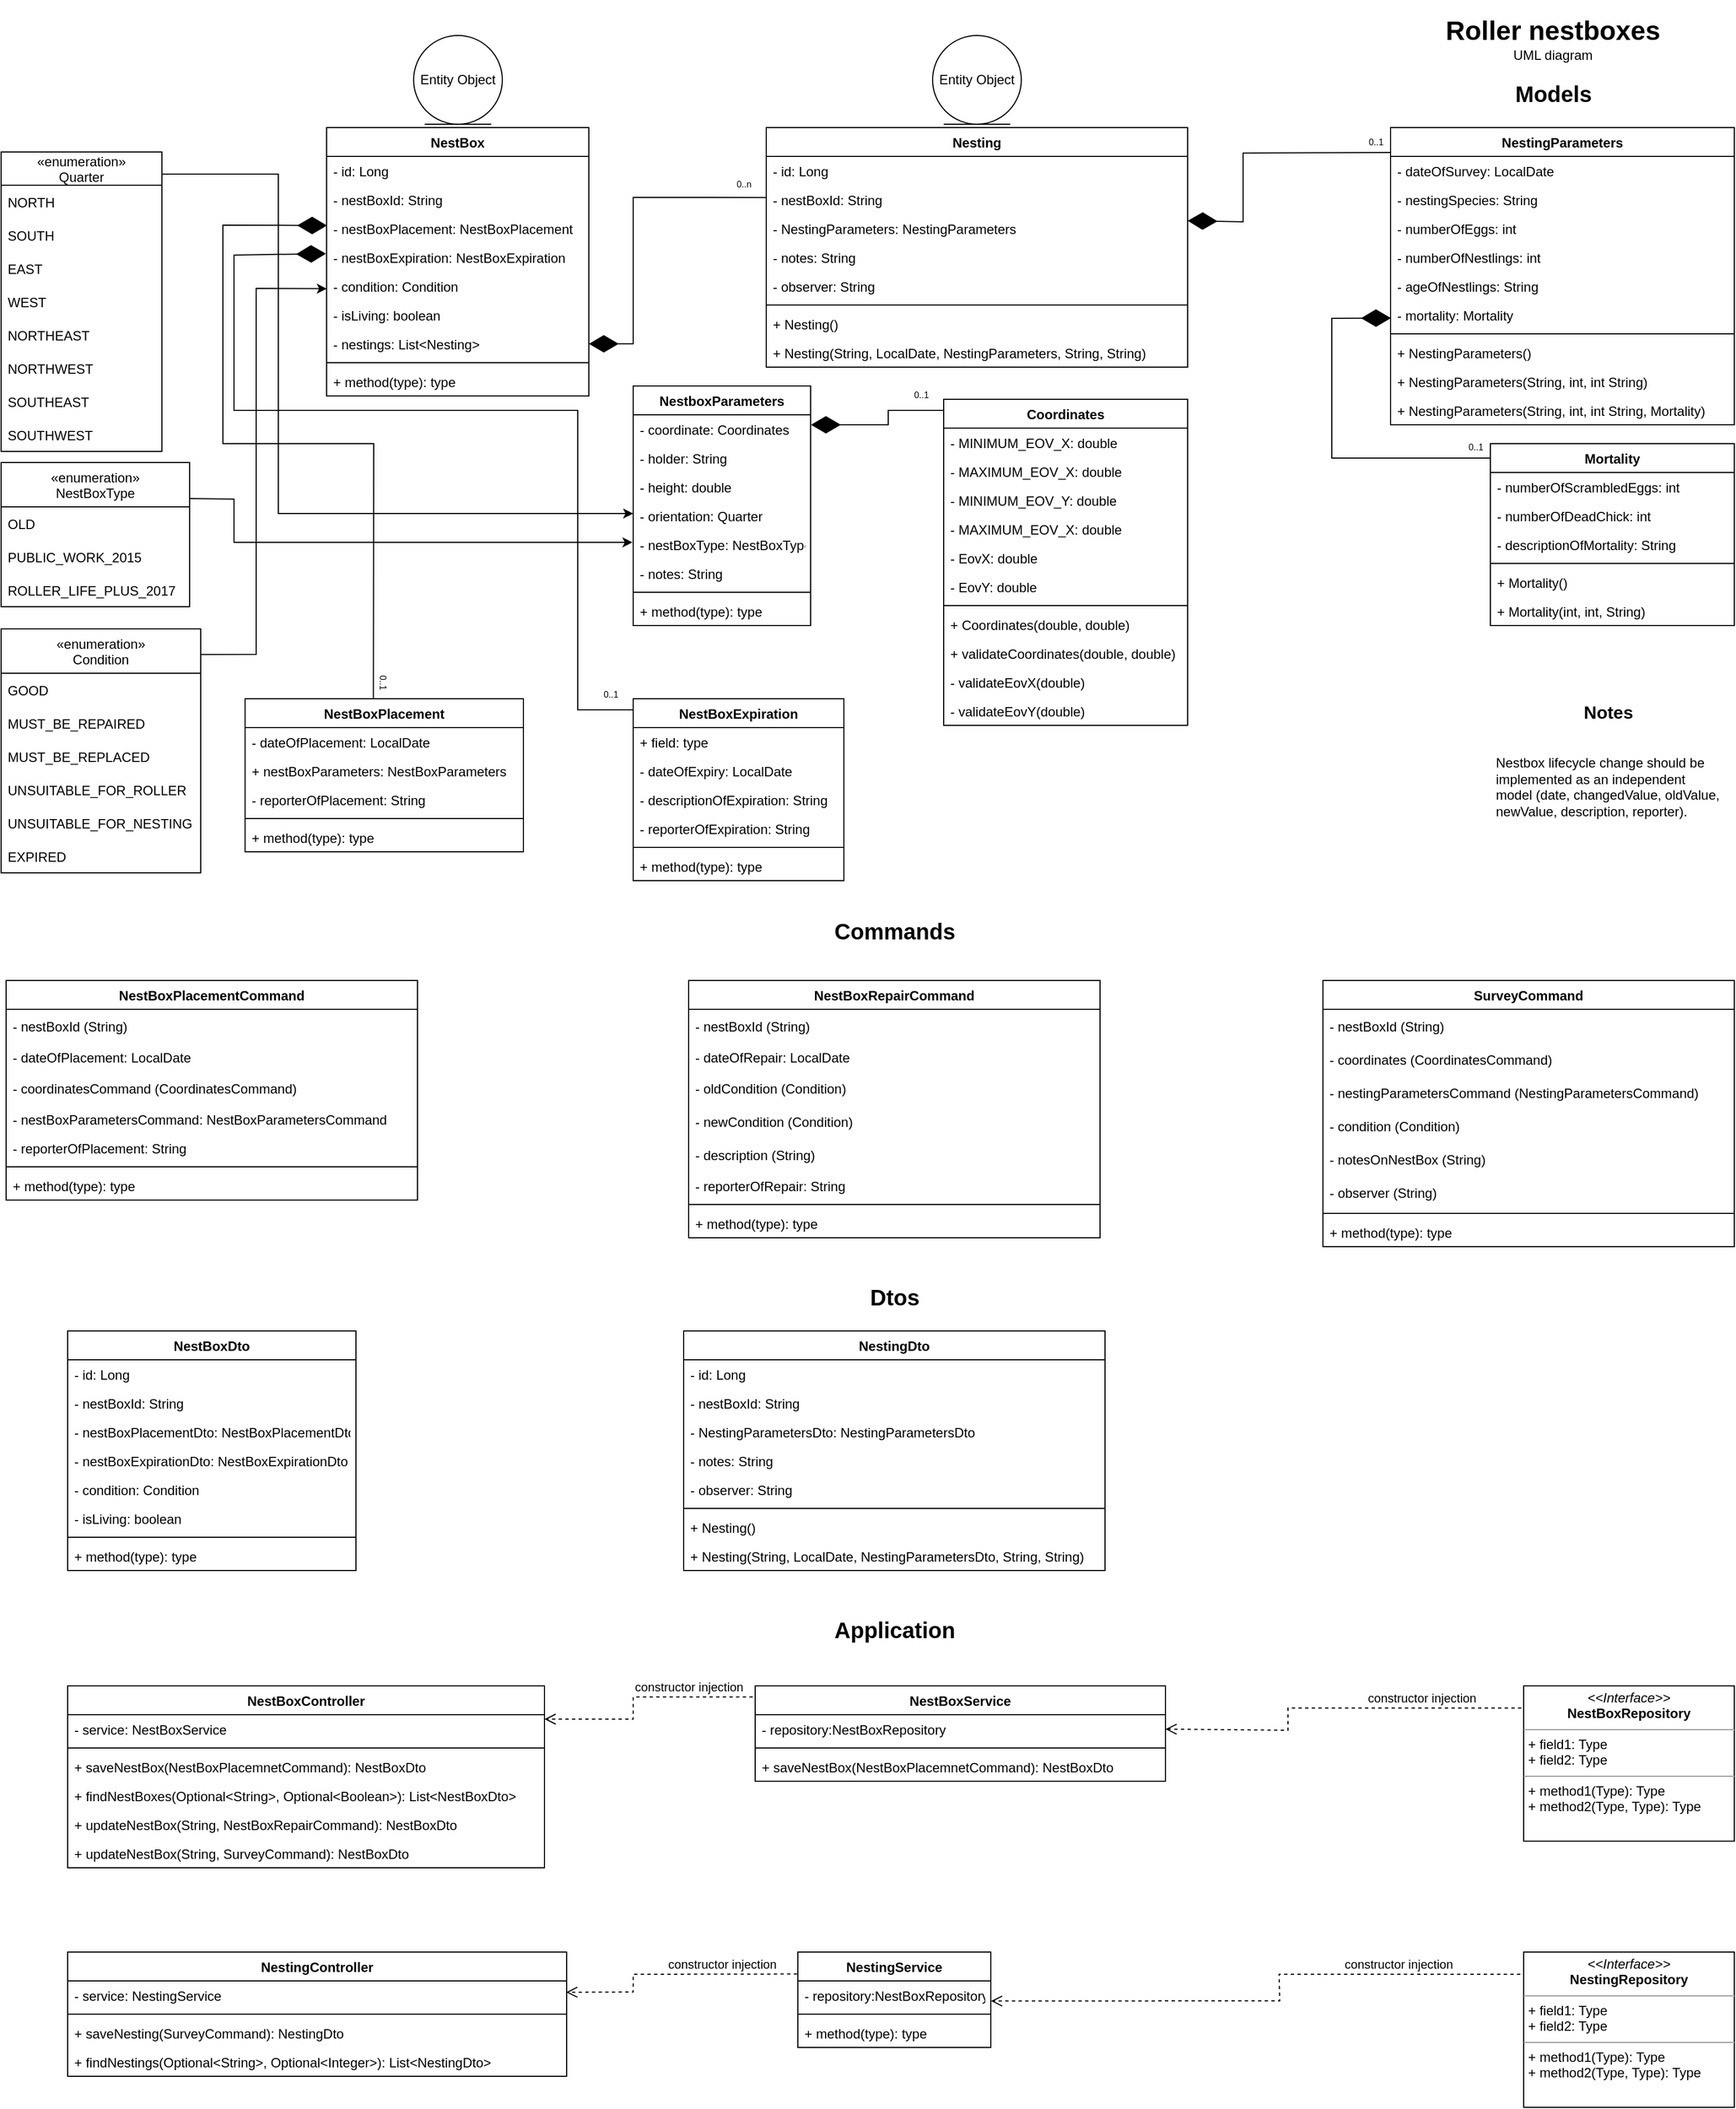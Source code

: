 <mxfile version="19.0.2" type="device"><diagram id="IEPhArnREAXxBO-NgwFs" name="Page-1"><mxGraphModel dx="3160" dy="1716" grid="1" gridSize="10" guides="1" tooltips="1" connect="1" arrows="1" fold="1" page="1" pageScale="1" pageWidth="827" pageHeight="1169" background="#FFFFFF" math="0" shadow="0"><root><mxCell id="0"/><mxCell id="1" parent="0"/><mxCell id="TTTDpmGdwki_0RYDSrgb-12" value="&lt;div&gt;&lt;b&gt;&lt;font style=&quot;font-size: 24px;&quot;&gt;Roller nestboxes&lt;/font&gt;&lt;/b&gt;&lt;/div&gt;UML diagram" style="text;html=1;strokeColor=none;fillColor=none;spacing=5;spacingTop=-20;whiteSpace=wrap;overflow=hidden;rounded=0;align=center;verticalAlign=middle;" parent="1" vertex="1"><mxGeometry x="1314" y="15" width="211" height="60" as="geometry"/></mxCell><mxCell id="TTTDpmGdwki_0RYDSrgb-71" value="«enumeration»&#xA;Quarter" style="swimlane;fontStyle=0;childLayout=stackLayout;horizontal=1;startSize=30;horizontalStack=0;resizeParent=1;resizeParentMax=0;resizeLast=0;collapsible=1;marginBottom=0;labelBackgroundColor=none;fontSize=12;fillColor=none;" parent="1" vertex="1"><mxGeometry x="20" y="137" width="145" height="270" as="geometry"><mxRectangle x="20" y="100" width="120" height="30" as="alternateBounds"/></mxGeometry></mxCell><mxCell id="TTTDpmGdwki_0RYDSrgb-72" value="NORTH" style="text;strokeColor=none;fillColor=none;align=left;verticalAlign=middle;spacingLeft=4;spacingRight=4;overflow=hidden;points=[[0,0.5],[1,0.5]];portConstraint=eastwest;rotatable=0;labelBackgroundColor=none;fontSize=12;" parent="TTTDpmGdwki_0RYDSrgb-71" vertex="1"><mxGeometry y="30" width="145" height="30" as="geometry"/></mxCell><mxCell id="TTTDpmGdwki_0RYDSrgb-73" value="SOUTH" style="text;strokeColor=none;fillColor=none;align=left;verticalAlign=middle;spacingLeft=4;spacingRight=4;overflow=hidden;points=[[0,0.5],[1,0.5]];portConstraint=eastwest;rotatable=0;labelBackgroundColor=none;fontSize=12;" parent="TTTDpmGdwki_0RYDSrgb-71" vertex="1"><mxGeometry y="60" width="145" height="30" as="geometry"/></mxCell><mxCell id="TTTDpmGdwki_0RYDSrgb-74" value="EAST" style="text;strokeColor=none;fillColor=none;align=left;verticalAlign=middle;spacingLeft=4;spacingRight=4;overflow=hidden;points=[[0,0.5],[1,0.5]];portConstraint=eastwest;rotatable=0;labelBackgroundColor=none;fontSize=12;" parent="TTTDpmGdwki_0RYDSrgb-71" vertex="1"><mxGeometry y="90" width="145" height="30" as="geometry"/></mxCell><mxCell id="TTTDpmGdwki_0RYDSrgb-75" value="WEST" style="text;strokeColor=none;fillColor=none;align=left;verticalAlign=middle;spacingLeft=4;spacingRight=4;overflow=hidden;points=[[0,0.5],[1,0.5]];portConstraint=eastwest;rotatable=0;labelBackgroundColor=none;fontSize=12;" parent="TTTDpmGdwki_0RYDSrgb-71" vertex="1"><mxGeometry y="120" width="145" height="30" as="geometry"/></mxCell><mxCell id="TTTDpmGdwki_0RYDSrgb-76" value="NORTHEAST" style="text;strokeColor=none;fillColor=none;align=left;verticalAlign=middle;spacingLeft=4;spacingRight=4;overflow=hidden;points=[[0,0.5],[1,0.5]];portConstraint=eastwest;rotatable=0;labelBackgroundColor=none;fontSize=12;" parent="TTTDpmGdwki_0RYDSrgb-71" vertex="1"><mxGeometry y="150" width="145" height="30" as="geometry"/></mxCell><mxCell id="TTTDpmGdwki_0RYDSrgb-77" value="NORTHWEST" style="text;strokeColor=none;fillColor=none;align=left;verticalAlign=middle;spacingLeft=4;spacingRight=4;overflow=hidden;points=[[0,0.5],[1,0.5]];portConstraint=eastwest;rotatable=0;labelBackgroundColor=none;fontSize=12;" parent="TTTDpmGdwki_0RYDSrgb-71" vertex="1"><mxGeometry y="180" width="145" height="30" as="geometry"/></mxCell><mxCell id="TTTDpmGdwki_0RYDSrgb-78" value="SOUTHEAST" style="text;strokeColor=none;fillColor=none;align=left;verticalAlign=middle;spacingLeft=4;spacingRight=4;overflow=hidden;points=[[0,0.5],[1,0.5]];portConstraint=eastwest;rotatable=0;labelBackgroundColor=none;fontSize=12;" parent="TTTDpmGdwki_0RYDSrgb-71" vertex="1"><mxGeometry y="210" width="145" height="30" as="geometry"/></mxCell><mxCell id="TTTDpmGdwki_0RYDSrgb-79" value="SOUTHWEST" style="text;strokeColor=none;fillColor=none;align=left;verticalAlign=middle;spacingLeft=4;spacingRight=4;overflow=hidden;points=[[0,0.5],[1,0.5]];portConstraint=eastwest;rotatable=0;labelBackgroundColor=none;fontSize=12;" parent="TTTDpmGdwki_0RYDSrgb-71" vertex="1"><mxGeometry y="240" width="145" height="30" as="geometry"/></mxCell><mxCell id="TTTDpmGdwki_0RYDSrgb-83" value="" style="endArrow=classic;html=1;rounded=0;labelBackgroundColor=none;fontSize=12;exitX=1.002;exitY=0.074;exitDx=0;exitDy=0;exitPerimeter=0;entryX=0;entryY=0.423;entryDx=0;entryDy=0;entryPerimeter=0;" parent="1" source="TTTDpmGdwki_0RYDSrgb-71" target="0lpxt2IIvBe8jApbLc8z-17" edge="1"><mxGeometry width="50" height="50" relative="1" as="geometry"><mxPoint x="170" y="157" as="sourcePoint"/><mxPoint x="420" y="360" as="targetPoint"/><Array as="points"><mxPoint x="270" y="157"/><mxPoint x="270" y="463"/></Array></mxGeometry></mxCell><mxCell id="TTTDpmGdwki_0RYDSrgb-84" value="«enumeration»&#xA;NestBoxType" style="swimlane;fontStyle=0;childLayout=stackLayout;horizontal=1;startSize=40;horizontalStack=0;resizeParent=1;resizeParentMax=0;resizeLast=0;collapsible=1;marginBottom=0;labelBackgroundColor=none;fontSize=12;fillColor=none;verticalAlign=middle;" parent="1" vertex="1"><mxGeometry x="20" y="417" width="170" height="130" as="geometry"><mxRectangle x="20" y="380" width="120" height="40" as="alternateBounds"/></mxGeometry></mxCell><mxCell id="TTTDpmGdwki_0RYDSrgb-85" value="OLD" style="text;strokeColor=none;fillColor=none;align=left;verticalAlign=middle;spacingLeft=4;spacingRight=4;overflow=hidden;points=[[0,0.5],[1,0.5]];portConstraint=eastwest;rotatable=0;labelBackgroundColor=none;fontSize=12;" parent="TTTDpmGdwki_0RYDSrgb-84" vertex="1"><mxGeometry y="40" width="170" height="30" as="geometry"/></mxCell><mxCell id="TTTDpmGdwki_0RYDSrgb-86" value="PUBLIC_WORK_2015" style="text;strokeColor=none;fillColor=none;align=left;verticalAlign=middle;spacingLeft=4;spacingRight=4;overflow=hidden;points=[[0,0.5],[1,0.5]];portConstraint=eastwest;rotatable=0;labelBackgroundColor=none;fontSize=12;" parent="TTTDpmGdwki_0RYDSrgb-84" vertex="1"><mxGeometry y="70" width="170" height="30" as="geometry"/></mxCell><mxCell id="TTTDpmGdwki_0RYDSrgb-87" value="ROLLER_LIFE_PLUS_2017" style="text;strokeColor=none;fillColor=none;align=left;verticalAlign=middle;spacingLeft=4;spacingRight=4;overflow=hidden;points=[[0,0.5],[1,0.5]];portConstraint=eastwest;rotatable=0;labelBackgroundColor=none;fontSize=12;" parent="TTTDpmGdwki_0RYDSrgb-84" vertex="1"><mxGeometry y="100" width="170" height="30" as="geometry"/></mxCell><mxCell id="TTTDpmGdwki_0RYDSrgb-93" value="" style="endArrow=classic;html=1;rounded=0;labelBackgroundColor=none;fontSize=12;exitX=1;exitY=0.25;exitDx=0;exitDy=0;entryX=-0.004;entryY=0.423;entryDx=0;entryDy=0;entryPerimeter=0;" parent="1" source="TTTDpmGdwki_0RYDSrgb-84" target="0lpxt2IIvBe8jApbLc8z-14" edge="1"><mxGeometry width="50" height="50" relative="1" as="geometry"><mxPoint x="270" y="437" as="sourcePoint"/><mxPoint x="319.19" y="449.99" as="targetPoint"/><Array as="points"><mxPoint x="230" y="450"/><mxPoint x="230" y="489"/></Array></mxGeometry></mxCell><mxCell id="TTTDpmGdwki_0RYDSrgb-94" value="«enumeration»&#xA;Condition" style="swimlane;fontStyle=0;childLayout=stackLayout;horizontal=1;startSize=40;horizontalStack=0;resizeParent=1;resizeParentMax=0;resizeLast=0;collapsible=1;marginBottom=0;labelBackgroundColor=none;fontSize=12;fillColor=none;verticalAlign=middle;" parent="1" vertex="1"><mxGeometry x="20" y="567" width="180" height="220" as="geometry"><mxRectangle x="20" y="530" width="120" height="40" as="alternateBounds"/></mxGeometry></mxCell><mxCell id="TTTDpmGdwki_0RYDSrgb-95" value="GOOD" style="text;strokeColor=none;fillColor=none;align=left;verticalAlign=middle;spacingLeft=4;spacingRight=4;overflow=hidden;points=[[0,0.5],[1,0.5]];portConstraint=eastwest;rotatable=0;labelBackgroundColor=none;fontSize=12;" parent="TTTDpmGdwki_0RYDSrgb-94" vertex="1"><mxGeometry y="40" width="180" height="30" as="geometry"/></mxCell><mxCell id="TTTDpmGdwki_0RYDSrgb-96" value="MUST_BE_REPAIRED" style="text;strokeColor=none;fillColor=none;align=left;verticalAlign=middle;spacingLeft=4;spacingRight=4;overflow=hidden;points=[[0,0.5],[1,0.5]];portConstraint=eastwest;rotatable=0;labelBackgroundColor=none;fontSize=12;" parent="TTTDpmGdwki_0RYDSrgb-94" vertex="1"><mxGeometry y="70" width="180" height="30" as="geometry"/></mxCell><mxCell id="TTTDpmGdwki_0RYDSrgb-97" value="MUST_BE_REPLACED" style="text;strokeColor=none;fillColor=none;align=left;verticalAlign=middle;spacingLeft=4;spacingRight=4;overflow=hidden;points=[[0,0.5],[1,0.5]];portConstraint=eastwest;rotatable=0;labelBackgroundColor=none;fontSize=12;" parent="TTTDpmGdwki_0RYDSrgb-94" vertex="1"><mxGeometry y="100" width="180" height="30" as="geometry"/></mxCell><mxCell id="TTTDpmGdwki_0RYDSrgb-98" value="UNSUITABLE_FOR_ROLLER" style="text;strokeColor=none;fillColor=none;align=left;verticalAlign=middle;spacingLeft=4;spacingRight=4;overflow=hidden;points=[[0,0.5],[1,0.5]];portConstraint=eastwest;rotatable=0;labelBackgroundColor=none;fontSize=12;" parent="TTTDpmGdwki_0RYDSrgb-94" vertex="1"><mxGeometry y="130" width="180" height="30" as="geometry"/></mxCell><mxCell id="TTTDpmGdwki_0RYDSrgb-99" value="UNSUITABLE_FOR_NESTING" style="text;strokeColor=none;fillColor=none;align=left;verticalAlign=middle;spacingLeft=4;spacingRight=4;overflow=hidden;points=[[0,0.5],[1,0.5]];portConstraint=eastwest;rotatable=0;labelBackgroundColor=none;fontSize=12;" parent="TTTDpmGdwki_0RYDSrgb-94" vertex="1"><mxGeometry y="160" width="180" height="30" as="geometry"/></mxCell><mxCell id="TTTDpmGdwki_0RYDSrgb-135" value="EXPIRED" style="text;strokeColor=none;fillColor=none;align=left;verticalAlign=middle;spacingLeft=4;spacingRight=4;overflow=hidden;points=[[0,0.5],[1,0.5]];portConstraint=eastwest;rotatable=0;labelBackgroundColor=none;fontSize=12;" parent="TTTDpmGdwki_0RYDSrgb-94" vertex="1"><mxGeometry y="190" width="180" height="30" as="geometry"/></mxCell><mxCell id="TTTDpmGdwki_0RYDSrgb-100" value="" style="endArrow=classic;html=1;rounded=0;labelBackgroundColor=none;fontSize=12;entryX=0.001;entryY=0.589;entryDx=0;entryDy=0;exitX=1.001;exitY=0.105;exitDx=0;exitDy=0;exitPerimeter=0;entryPerimeter=0;" parent="1" source="TTTDpmGdwki_0RYDSrgb-94" target="0lpxt2IIvBe8jApbLc8z-43" edge="1"><mxGeometry width="50" height="50" relative="1" as="geometry"><mxPoint x="190" y="587" as="sourcePoint"/><mxPoint x="319.19" y="478.76" as="targetPoint"/><Array as="points"><mxPoint x="250" y="590"/><mxPoint x="250" y="260"/></Array></mxGeometry></mxCell><mxCell id="TTTDpmGdwki_0RYDSrgb-115" value="&lt;b&gt;&lt;font style=&quot;font-size: 20px;&quot;&gt;Models&lt;/font&gt;&lt;/b&gt;" style="text;html=1;strokeColor=none;fillColor=none;spacing=5;spacingTop=-27;whiteSpace=wrap;overflow=hidden;rounded=0;labelBackgroundColor=none;fontSize=12;align=center;verticalAlign=middle;" parent="1" vertex="1"><mxGeometry x="1324.5" y="82" width="190" height="30" as="geometry"/></mxCell><mxCell id="TTTDpmGdwki_0RYDSrgb-143" value="&lt;h1 align=&quot;center&quot;&gt;&lt;font style=&quot;font-size: 16px;&quot;&gt;Notes&lt;/font&gt;&lt;/h1&gt;&lt;p style=&quot;font-size: 12px;&quot;&gt;Nestbox lifecycle change should be implemented as an independent model (date, changedValue, oldValue, newValue, description, reporter).&lt;/p&gt;" style="text;html=1;strokeColor=none;fillColor=none;spacing=5;spacingTop=-20;whiteSpace=wrap;overflow=hidden;rounded=0;labelBackgroundColor=none;fontSize=18;" parent="1" vertex="1"><mxGeometry x="1363" y="600" width="211" height="157" as="geometry"/></mxCell><mxCell id="TTTDpmGdwki_0RYDSrgb-164" value="Coordinates" style="swimlane;fontStyle=1;align=center;verticalAlign=top;childLayout=stackLayout;horizontal=1;startSize=26;horizontalStack=0;resizeParent=1;resizeParentMax=0;resizeLast=0;collapsible=1;marginBottom=0;labelBackgroundColor=none;fontSize=12;fillColor=none;" parent="1" vertex="1"><mxGeometry x="870" y="360" width="220" height="294" as="geometry"/></mxCell><mxCell id="TTTDpmGdwki_0RYDSrgb-173" value="- MINIMUM_EOV_X: double" style="text;strokeColor=none;fillColor=none;align=left;verticalAlign=top;spacingLeft=4;spacingRight=4;overflow=hidden;rotatable=0;points=[[0,0.5],[1,0.5]];portConstraint=eastwest;labelBackgroundColor=none;fontSize=12;" parent="TTTDpmGdwki_0RYDSrgb-164" vertex="1"><mxGeometry y="26" width="220" height="26" as="geometry"/></mxCell><mxCell id="TTTDpmGdwki_0RYDSrgb-175" value="- MAXIMUM_EOV_X: double" style="text;strokeColor=none;fillColor=none;align=left;verticalAlign=top;spacingLeft=4;spacingRight=4;overflow=hidden;rotatable=0;points=[[0,0.5],[1,0.5]];portConstraint=eastwest;labelBackgroundColor=none;fontSize=12;" parent="TTTDpmGdwki_0RYDSrgb-164" vertex="1"><mxGeometry y="52" width="220" height="26" as="geometry"/></mxCell><mxCell id="TTTDpmGdwki_0RYDSrgb-176" value="- MINIMUM_EOV_Y: double" style="text;strokeColor=none;fillColor=none;align=left;verticalAlign=top;spacingLeft=4;spacingRight=4;overflow=hidden;rotatable=0;points=[[0,0.5],[1,0.5]];portConstraint=eastwest;labelBackgroundColor=none;fontSize=12;" parent="TTTDpmGdwki_0RYDSrgb-164" vertex="1"><mxGeometry y="78" width="220" height="26" as="geometry"/></mxCell><mxCell id="TTTDpmGdwki_0RYDSrgb-177" value="- MAXIMUM_EOV_X: double" style="text;strokeColor=none;fillColor=none;align=left;verticalAlign=top;spacingLeft=4;spacingRight=4;overflow=hidden;rotatable=0;points=[[0,0.5],[1,0.5]];portConstraint=eastwest;labelBackgroundColor=none;fontSize=12;" parent="TTTDpmGdwki_0RYDSrgb-164" vertex="1"><mxGeometry y="104" width="220" height="26" as="geometry"/></mxCell><mxCell id="TTTDpmGdwki_0RYDSrgb-165" value="- EovX: double" style="text;strokeColor=none;fillColor=none;align=left;verticalAlign=top;spacingLeft=4;spacingRight=4;overflow=hidden;rotatable=0;points=[[0,0.5],[1,0.5]];portConstraint=eastwest;labelBackgroundColor=none;fontSize=12;" parent="TTTDpmGdwki_0RYDSrgb-164" vertex="1"><mxGeometry y="130" width="220" height="26" as="geometry"/></mxCell><mxCell id="TTTDpmGdwki_0RYDSrgb-168" value="- EovY: double" style="text;strokeColor=none;fillColor=none;align=left;verticalAlign=top;spacingLeft=4;spacingRight=4;overflow=hidden;rotatable=0;points=[[0,0.5],[1,0.5]];portConstraint=eastwest;labelBackgroundColor=none;fontSize=12;" parent="TTTDpmGdwki_0RYDSrgb-164" vertex="1"><mxGeometry y="156" width="220" height="26" as="geometry"/></mxCell><mxCell id="TTTDpmGdwki_0RYDSrgb-166" value="" style="line;strokeWidth=1;fillColor=none;align=left;verticalAlign=middle;spacingTop=-1;spacingLeft=3;spacingRight=3;rotatable=0;labelPosition=right;points=[];portConstraint=eastwest;labelBackgroundColor=none;fontSize=12;" parent="TTTDpmGdwki_0RYDSrgb-164" vertex="1"><mxGeometry y="182" width="220" height="8" as="geometry"/></mxCell><mxCell id="TTTDpmGdwki_0RYDSrgb-167" value="+ Coordinates(double, double)" style="text;strokeColor=none;fillColor=none;align=left;verticalAlign=top;spacingLeft=4;spacingRight=4;overflow=hidden;rotatable=0;points=[[0,0.5],[1,0.5]];portConstraint=eastwest;labelBackgroundColor=none;fontSize=12;" parent="TTTDpmGdwki_0RYDSrgb-164" vertex="1"><mxGeometry y="190" width="220" height="26" as="geometry"/></mxCell><mxCell id="TTTDpmGdwki_0RYDSrgb-169" value="+ validateCoordinates(double, double)" style="text;strokeColor=none;fillColor=none;align=left;verticalAlign=top;spacingLeft=4;spacingRight=4;overflow=hidden;rotatable=0;points=[[0,0.5],[1,0.5]];portConstraint=eastwest;labelBackgroundColor=none;fontSize=12;" parent="TTTDpmGdwki_0RYDSrgb-164" vertex="1"><mxGeometry y="216" width="220" height="26" as="geometry"/></mxCell><mxCell id="TTTDpmGdwki_0RYDSrgb-170" value="- validateEovX(double)" style="text;strokeColor=none;fillColor=none;align=left;verticalAlign=top;spacingLeft=4;spacingRight=4;overflow=hidden;rotatable=0;points=[[0,0.5],[1,0.5]];portConstraint=eastwest;labelBackgroundColor=none;fontSize=12;" parent="TTTDpmGdwki_0RYDSrgb-164" vertex="1"><mxGeometry y="242" width="220" height="26" as="geometry"/></mxCell><mxCell id="TTTDpmGdwki_0RYDSrgb-172" value="- validateEovY(double)" style="text;strokeColor=none;fillColor=none;align=left;verticalAlign=top;spacingLeft=4;spacingRight=4;overflow=hidden;rotatable=0;points=[[0,0.5],[1,0.5]];portConstraint=eastwest;labelBackgroundColor=none;fontSize=12;" parent="TTTDpmGdwki_0RYDSrgb-164" vertex="1"><mxGeometry y="268" width="220" height="26" as="geometry"/></mxCell><mxCell id="TTTDpmGdwki_0RYDSrgb-178" value="Nesting" style="swimlane;fontStyle=1;align=center;verticalAlign=top;childLayout=stackLayout;horizontal=1;startSize=26;horizontalStack=0;resizeParent=1;resizeParentMax=0;resizeLast=0;collapsible=1;marginBottom=0;labelBackgroundColor=none;fontSize=12;fillColor=none;" parent="1" vertex="1"><mxGeometry x="710" y="115" width="380" height="216" as="geometry"/></mxCell><mxCell id="TTTDpmGdwki_0RYDSrgb-179" value="- id: Long" style="text;strokeColor=none;fillColor=none;align=left;verticalAlign=top;spacingLeft=4;spacingRight=4;overflow=hidden;rotatable=0;points=[[0,0.5],[1,0.5]];portConstraint=eastwest;labelBackgroundColor=none;fontSize=12;" parent="TTTDpmGdwki_0RYDSrgb-178" vertex="1"><mxGeometry y="26" width="380" height="26" as="geometry"/></mxCell><mxCell id="TTTDpmGdwki_0RYDSrgb-188" value="- nestBoxId: String" style="text;strokeColor=none;fillColor=none;align=left;verticalAlign=top;spacingLeft=4;spacingRight=4;overflow=hidden;rotatable=0;points=[[0,0.5],[1,0.5]];portConstraint=eastwest;labelBackgroundColor=none;fontSize=12;" parent="TTTDpmGdwki_0RYDSrgb-178" vertex="1"><mxGeometry y="52" width="380" height="26" as="geometry"/></mxCell><mxCell id="TTTDpmGdwki_0RYDSrgb-211" value="- NestingParameters: NestingParameters" style="text;strokeColor=none;fillColor=none;align=left;verticalAlign=top;spacingLeft=4;spacingRight=4;overflow=hidden;rotatable=0;points=[[0,0.5],[1,0.5]];portConstraint=eastwest;labelBackgroundColor=none;fontSize=12;" parent="TTTDpmGdwki_0RYDSrgb-178" vertex="1"><mxGeometry y="78" width="380" height="26" as="geometry"/></mxCell><mxCell id="TTTDpmGdwki_0RYDSrgb-192" value="- notes: String" style="text;strokeColor=none;fillColor=none;align=left;verticalAlign=top;spacingLeft=4;spacingRight=4;overflow=hidden;rotatable=0;points=[[0,0.5],[1,0.5]];portConstraint=eastwest;labelBackgroundColor=none;fontSize=12;" parent="TTTDpmGdwki_0RYDSrgb-178" vertex="1"><mxGeometry y="104" width="380" height="26" as="geometry"/></mxCell><mxCell id="TTTDpmGdwki_0RYDSrgb-196" value="- observer: String" style="text;strokeColor=none;fillColor=none;align=left;verticalAlign=top;spacingLeft=4;spacingRight=4;overflow=hidden;rotatable=0;points=[[0,0.5],[1,0.5]];portConstraint=eastwest;labelBackgroundColor=none;fontSize=12;" parent="TTTDpmGdwki_0RYDSrgb-178" vertex="1"><mxGeometry y="130" width="380" height="26" as="geometry"/></mxCell><mxCell id="TTTDpmGdwki_0RYDSrgb-180" value="" style="line;strokeWidth=1;fillColor=none;align=left;verticalAlign=middle;spacingTop=-1;spacingLeft=3;spacingRight=3;rotatable=0;labelPosition=right;points=[];portConstraint=eastwest;labelBackgroundColor=none;fontSize=12;" parent="TTTDpmGdwki_0RYDSrgb-178" vertex="1"><mxGeometry y="156" width="380" height="8" as="geometry"/></mxCell><mxCell id="TTTDpmGdwki_0RYDSrgb-181" value="+ Nesting()" style="text;strokeColor=none;fillColor=none;align=left;verticalAlign=top;spacingLeft=4;spacingRight=4;overflow=hidden;rotatable=0;points=[[0,0.5],[1,0.5]];portConstraint=eastwest;labelBackgroundColor=none;fontSize=12;" parent="TTTDpmGdwki_0RYDSrgb-178" vertex="1"><mxGeometry y="164" width="380" height="26" as="geometry"/></mxCell><mxCell id="TTTDpmGdwki_0RYDSrgb-197" value="+ Nesting(String, LocalDate, NestingParameters, String, String)" style="text;strokeColor=none;fillColor=none;align=left;verticalAlign=top;spacingLeft=4;spacingRight=4;overflow=hidden;rotatable=0;points=[[0,0.5],[1,0.5]];portConstraint=eastwest;labelBackgroundColor=none;fontSize=12;" parent="TTTDpmGdwki_0RYDSrgb-178" vertex="1"><mxGeometry y="190" width="380" height="26" as="geometry"/></mxCell><mxCell id="TTTDpmGdwki_0RYDSrgb-198" value="NestingParameters" style="swimlane;fontStyle=1;align=center;verticalAlign=top;childLayout=stackLayout;horizontal=1;startSize=26;horizontalStack=0;resizeParent=1;resizeParentMax=0;resizeLast=0;collapsible=1;marginBottom=0;labelBackgroundColor=none;fontSize=12;fillColor=none;" parent="1" vertex="1"><mxGeometry x="1273" y="115" width="310" height="268" as="geometry"/></mxCell><mxCell id="TTTDpmGdwki_0RYDSrgb-187" value="- dateOfSurvey: LocalDate" style="text;strokeColor=none;fillColor=none;align=left;verticalAlign=top;spacingLeft=4;spacingRight=4;overflow=hidden;rotatable=0;points=[[0,0.5],[1,0.5]];portConstraint=eastwest;labelBackgroundColor=none;fontSize=12;" parent="TTTDpmGdwki_0RYDSrgb-198" vertex="1"><mxGeometry y="26" width="310" height="26" as="geometry"/></mxCell><mxCell id="TTTDpmGdwki_0RYDSrgb-189" value="- nestingSpecies: String" style="text;strokeColor=none;fillColor=none;align=left;verticalAlign=top;spacingLeft=4;spacingRight=4;overflow=hidden;rotatable=0;points=[[0,0.5],[1,0.5]];portConstraint=eastwest;labelBackgroundColor=none;fontSize=12;" parent="TTTDpmGdwki_0RYDSrgb-198" vertex="1"><mxGeometry y="52" width="310" height="26" as="geometry"/></mxCell><mxCell id="TTTDpmGdwki_0RYDSrgb-186" value="- numberOfEggs: int" style="text;strokeColor=none;fillColor=none;align=left;verticalAlign=top;spacingLeft=4;spacingRight=4;overflow=hidden;rotatable=0;points=[[0,0.5],[1,0.5]];portConstraint=eastwest;labelBackgroundColor=none;fontSize=12;" parent="TTTDpmGdwki_0RYDSrgb-198" vertex="1"><mxGeometry y="78" width="310" height="26" as="geometry"/></mxCell><mxCell id="TTTDpmGdwki_0RYDSrgb-193" value="- numberOfNestlings: int" style="text;strokeColor=none;fillColor=none;align=left;verticalAlign=top;spacingLeft=4;spacingRight=4;overflow=hidden;rotatable=0;points=[[0,0.5],[1,0.5]];portConstraint=eastwest;labelBackgroundColor=none;fontSize=12;" parent="TTTDpmGdwki_0RYDSrgb-198" vertex="1"><mxGeometry y="104" width="310" height="26" as="geometry"/></mxCell><mxCell id="TTTDpmGdwki_0RYDSrgb-190" value="- ageOfNestlings: String&#xA;" style="text;strokeColor=none;fillColor=none;align=left;verticalAlign=top;spacingLeft=4;spacingRight=4;overflow=hidden;rotatable=0;points=[[0,0.5],[1,0.5]];portConstraint=eastwest;labelBackgroundColor=none;fontSize=12;" parent="TTTDpmGdwki_0RYDSrgb-198" vertex="1"><mxGeometry y="130" width="310" height="26" as="geometry"/></mxCell><mxCell id="TTTDpmGdwki_0RYDSrgb-204" value="- mortality: Mortality" style="text;strokeColor=none;fillColor=none;align=left;verticalAlign=top;spacingLeft=4;spacingRight=4;overflow=hidden;rotatable=0;points=[[0,0.5],[1,0.5]];portConstraint=eastwest;labelBackgroundColor=none;fontSize=12;" parent="TTTDpmGdwki_0RYDSrgb-198" vertex="1"><mxGeometry y="156" width="310" height="26" as="geometry"/></mxCell><mxCell id="TTTDpmGdwki_0RYDSrgb-200" value="" style="line;strokeWidth=1;fillColor=none;align=left;verticalAlign=middle;spacingTop=-1;spacingLeft=3;spacingRight=3;rotatable=0;labelPosition=right;points=[];portConstraint=eastwest;labelBackgroundColor=none;fontSize=12;" parent="TTTDpmGdwki_0RYDSrgb-198" vertex="1"><mxGeometry y="182" width="310" height="8" as="geometry"/></mxCell><mxCell id="TTTDpmGdwki_0RYDSrgb-202" value="+ NestingParameters()" style="text;strokeColor=none;fillColor=none;align=left;verticalAlign=top;spacingLeft=4;spacingRight=4;overflow=hidden;rotatable=0;points=[[0,0.5],[1,0.5]];portConstraint=eastwest;labelBackgroundColor=none;fontSize=12;" parent="TTTDpmGdwki_0RYDSrgb-198" vertex="1"><mxGeometry y="190" width="310" height="26" as="geometry"/></mxCell><mxCell id="TTTDpmGdwki_0RYDSrgb-203" value="+ NestingParameters(String, int, int String)" style="text;strokeColor=none;fillColor=none;align=left;verticalAlign=top;spacingLeft=4;spacingRight=4;overflow=hidden;rotatable=0;points=[[0,0.5],[1,0.5]];portConstraint=eastwest;labelBackgroundColor=none;fontSize=12;" parent="TTTDpmGdwki_0RYDSrgb-198" vertex="1"><mxGeometry y="216" width="310" height="26" as="geometry"/></mxCell><mxCell id="TTTDpmGdwki_0RYDSrgb-205" value="+ NestingParameters(String, int, int String, Mortality)" style="text;strokeColor=none;fillColor=none;align=left;verticalAlign=top;spacingLeft=4;spacingRight=4;overflow=hidden;rotatable=0;points=[[0,0.5],[1,0.5]];portConstraint=eastwest;labelBackgroundColor=none;fontSize=12;" parent="TTTDpmGdwki_0RYDSrgb-198" vertex="1"><mxGeometry y="242" width="310" height="26" as="geometry"/></mxCell><mxCell id="TTTDpmGdwki_0RYDSrgb-206" value="Mortality" style="swimlane;fontStyle=1;align=center;verticalAlign=top;childLayout=stackLayout;horizontal=1;startSize=26;horizontalStack=0;resizeParent=1;resizeParentMax=0;resizeLast=0;collapsible=1;marginBottom=0;labelBackgroundColor=none;fontSize=12;fillColor=none;" parent="1" vertex="1"><mxGeometry x="1363" y="400" width="220" height="164" as="geometry"/></mxCell><mxCell id="TTTDpmGdwki_0RYDSrgb-191" value="- numberOfScrambledEggs: int&#xA;" style="text;strokeColor=none;fillColor=none;align=left;verticalAlign=top;spacingLeft=4;spacingRight=4;overflow=hidden;rotatable=0;points=[[0,0.5],[1,0.5]];portConstraint=eastwest;labelBackgroundColor=none;fontSize=12;" parent="TTTDpmGdwki_0RYDSrgb-206" vertex="1"><mxGeometry y="26" width="220" height="26" as="geometry"/></mxCell><mxCell id="TTTDpmGdwki_0RYDSrgb-194" value="- numberOfDeadChick: int&#xA;" style="text;strokeColor=none;fillColor=none;align=left;verticalAlign=top;spacingLeft=4;spacingRight=4;overflow=hidden;rotatable=0;points=[[0,0.5],[1,0.5]];portConstraint=eastwest;labelBackgroundColor=none;fontSize=12;" parent="TTTDpmGdwki_0RYDSrgb-206" vertex="1"><mxGeometry y="52" width="220" height="26" as="geometry"/></mxCell><mxCell id="TTTDpmGdwki_0RYDSrgb-195" value="- descriptionOfMortality: String" style="text;strokeColor=none;fillColor=none;align=left;verticalAlign=top;spacingLeft=4;spacingRight=4;overflow=hidden;rotatable=0;points=[[0,0.5],[1,0.5]];portConstraint=eastwest;labelBackgroundColor=none;fontSize=12;" parent="TTTDpmGdwki_0RYDSrgb-206" vertex="1"><mxGeometry y="78" width="220" height="26" as="geometry"/></mxCell><mxCell id="TTTDpmGdwki_0RYDSrgb-208" value="" style="line;strokeWidth=1;fillColor=none;align=left;verticalAlign=middle;spacingTop=-1;spacingLeft=3;spacingRight=3;rotatable=0;labelPosition=right;points=[];portConstraint=eastwest;labelBackgroundColor=none;fontSize=12;" parent="TTTDpmGdwki_0RYDSrgb-206" vertex="1"><mxGeometry y="104" width="220" height="8" as="geometry"/></mxCell><mxCell id="TTTDpmGdwki_0RYDSrgb-209" value="+ Mortality()" style="text;strokeColor=none;fillColor=none;align=left;verticalAlign=top;spacingLeft=4;spacingRight=4;overflow=hidden;rotatable=0;points=[[0,0.5],[1,0.5]];portConstraint=eastwest;labelBackgroundColor=none;fontSize=12;" parent="TTTDpmGdwki_0RYDSrgb-206" vertex="1"><mxGeometry y="112" width="220" height="26" as="geometry"/></mxCell><mxCell id="TTTDpmGdwki_0RYDSrgb-210" value="+ Mortality(int, int, String)" style="text;strokeColor=none;fillColor=none;align=left;verticalAlign=top;spacingLeft=4;spacingRight=4;overflow=hidden;rotatable=0;points=[[0,0.5],[1,0.5]];portConstraint=eastwest;labelBackgroundColor=none;fontSize=12;" parent="TTTDpmGdwki_0RYDSrgb-206" vertex="1"><mxGeometry y="138" width="220" height="26" as="geometry"/></mxCell><mxCell id="TTTDpmGdwki_0RYDSrgb-223" value="&lt;font style=&quot;font-size: 8px;&quot;&gt;0..1&lt;/font&gt;" style="text;html=1;strokeColor=none;fillColor=none;align=center;verticalAlign=middle;whiteSpace=wrap;rounded=0;labelBackgroundColor=none;fontSize=12;" parent="1" vertex="1"><mxGeometry x="1230" y="112" width="60" height="30" as="geometry"/></mxCell><mxCell id="TTTDpmGdwki_0RYDSrgb-224" value="&lt;font style=&quot;font-size: 8px;&quot;&gt;0..1&lt;/font&gt;" style="text;html=1;strokeColor=none;fillColor=none;align=center;verticalAlign=middle;whiteSpace=wrap;rounded=0;labelBackgroundColor=none;fontSize=12;" parent="1" vertex="1"><mxGeometry x="1320" y="387" width="60" height="30" as="geometry"/></mxCell><mxCell id="0lpxt2IIvBe8jApbLc8z-1" value="NestBox" style="swimlane;fontStyle=1;align=center;verticalAlign=top;childLayout=stackLayout;horizontal=1;startSize=26;horizontalStack=0;resizeParent=1;resizeParentMax=0;resizeLast=0;collapsible=1;marginBottom=0;" parent="1" vertex="1"><mxGeometry x="313.5" y="115" width="236.5" height="242" as="geometry"/></mxCell><mxCell id="0lpxt2IIvBe8jApbLc8z-2" value="- id: Long" style="text;strokeColor=none;fillColor=none;align=left;verticalAlign=top;spacingLeft=4;spacingRight=4;overflow=hidden;rotatable=0;points=[[0,0.5],[1,0.5]];portConstraint=eastwest;" parent="0lpxt2IIvBe8jApbLc8z-1" vertex="1"><mxGeometry y="26" width="236.5" height="26" as="geometry"/></mxCell><mxCell id="0lpxt2IIvBe8jApbLc8z-6" value="- nestBoxId: String&#xA;" style="text;strokeColor=none;fillColor=none;align=left;verticalAlign=top;spacingLeft=4;spacingRight=4;overflow=hidden;rotatable=0;points=[[0,0.5],[1,0.5]];portConstraint=eastwest;" parent="0lpxt2IIvBe8jApbLc8z-1" vertex="1"><mxGeometry y="52" width="236.5" height="26" as="geometry"/></mxCell><mxCell id="0lpxt2IIvBe8jApbLc8z-42" value="- nestBoxPlacement: NestBoxPlacement" style="text;strokeColor=none;fillColor=none;align=left;verticalAlign=top;spacingLeft=4;spacingRight=4;overflow=hidden;rotatable=0;points=[[0,0.5],[1,0.5]];portConstraint=eastwest;" parent="0lpxt2IIvBe8jApbLc8z-1" vertex="1"><mxGeometry y="78" width="236.5" height="26" as="geometry"/></mxCell><mxCell id="0lpxt2IIvBe8jApbLc8z-15" value="- nestBoxExpiration: NestBoxExpiration" style="text;strokeColor=none;fillColor=none;align=left;verticalAlign=top;spacingLeft=4;spacingRight=4;overflow=hidden;rotatable=0;points=[[0,0.5],[1,0.5]];portConstraint=eastwest;" parent="0lpxt2IIvBe8jApbLc8z-1" vertex="1"><mxGeometry y="104" width="236.5" height="26" as="geometry"/></mxCell><mxCell id="0lpxt2IIvBe8jApbLc8z-43" value="- condition: Condition" style="text;strokeColor=none;fillColor=none;align=left;verticalAlign=top;spacingLeft=4;spacingRight=4;overflow=hidden;rotatable=0;points=[[0,0.5],[1,0.5]];portConstraint=eastwest;" parent="0lpxt2IIvBe8jApbLc8z-1" vertex="1"><mxGeometry y="130" width="236.5" height="26" as="geometry"/></mxCell><mxCell id="0lpxt2IIvBe8jApbLc8z-5" value="- isLiving: boolean" style="text;strokeColor=none;fillColor=none;align=left;verticalAlign=top;spacingLeft=4;spacingRight=4;overflow=hidden;rotatable=0;points=[[0,0.5],[1,0.5]];portConstraint=eastwest;" parent="0lpxt2IIvBe8jApbLc8z-1" vertex="1"><mxGeometry y="156" width="236.5" height="26" as="geometry"/></mxCell><mxCell id="0lpxt2IIvBe8jApbLc8z-21" value="- nestings: List&lt;Nesting&gt;" style="text;strokeColor=none;fillColor=none;align=left;verticalAlign=top;spacingLeft=4;spacingRight=4;overflow=hidden;rotatable=0;points=[[0,0.5],[1,0.5]];portConstraint=eastwest;" parent="0lpxt2IIvBe8jApbLc8z-1" vertex="1"><mxGeometry y="182" width="236.5" height="26" as="geometry"/></mxCell><mxCell id="0lpxt2IIvBe8jApbLc8z-3" value="" style="line;strokeWidth=1;fillColor=none;align=left;verticalAlign=middle;spacingTop=-1;spacingLeft=3;spacingRight=3;rotatable=0;labelPosition=right;points=[];portConstraint=eastwest;" parent="0lpxt2IIvBe8jApbLc8z-1" vertex="1"><mxGeometry y="208" width="236.5" height="8" as="geometry"/></mxCell><mxCell id="0lpxt2IIvBe8jApbLc8z-4" value="+ method(type): type" style="text;strokeColor=none;fillColor=none;align=left;verticalAlign=top;spacingLeft=4;spacingRight=4;overflow=hidden;rotatable=0;points=[[0,0.5],[1,0.5]];portConstraint=eastwest;" parent="0lpxt2IIvBe8jApbLc8z-1" vertex="1"><mxGeometry y="216" width="236.5" height="26" as="geometry"/></mxCell><mxCell id="0lpxt2IIvBe8jApbLc8z-19" value="" style="endArrow=diamondThin;endFill=1;endSize=24;html=1;rounded=0;entryX=1;entryY=0.231;entryDx=0;entryDy=0;entryPerimeter=0;exitX=0;exitY=0.084;exitDx=0;exitDy=0;exitPerimeter=0;" parent="1" source="TTTDpmGdwki_0RYDSrgb-198" target="TTTDpmGdwki_0RYDSrgb-211" edge="1"><mxGeometry width="160" relative="1" as="geometry"><mxPoint x="1260" y="570" as="sourcePoint"/><mxPoint x="1180" y="290" as="targetPoint"/><Array as="points"><mxPoint x="1140" y="138"/><mxPoint x="1140" y="200"/></Array></mxGeometry></mxCell><mxCell id="0lpxt2IIvBe8jApbLc8z-20" value="" style="endArrow=diamondThin;endFill=1;endSize=24;html=1;rounded=0;entryX=0.001;entryY=0.608;entryDx=0;entryDy=0;entryPerimeter=0;exitX=-0.002;exitY=0.079;exitDx=0;exitDy=0;exitPerimeter=0;" parent="1" source="TTTDpmGdwki_0RYDSrgb-206" target="TTTDpmGdwki_0RYDSrgb-204" edge="1"><mxGeometry width="160" relative="1" as="geometry"><mxPoint x="1340" y="560" as="sourcePoint"/><mxPoint x="1280" y="430" as="targetPoint"/><Array as="points"><mxPoint x="1220" y="413"/><mxPoint x="1220" y="287"/></Array></mxGeometry></mxCell><mxCell id="0lpxt2IIvBe8jApbLc8z-23" value="" style="endArrow=diamondThin;endFill=1;endSize=24;html=1;rounded=0;exitX=-0.002;exitY=0.034;exitDx=0;exitDy=0;exitPerimeter=0;entryX=1.002;entryY=0.346;entryDx=0;entryDy=0;entryPerimeter=0;" parent="1" source="TTTDpmGdwki_0RYDSrgb-164" target="0lpxt2IIvBe8jApbLc8z-11" edge="1"><mxGeometry width="160" relative="1" as="geometry"><mxPoint x="640" y="750" as="sourcePoint"/><mxPoint x="630" y="280" as="targetPoint"/><Array as="points"><mxPoint x="820" y="370"/><mxPoint x="820" y="383"/></Array></mxGeometry></mxCell><mxCell id="0lpxt2IIvBe8jApbLc8z-24" value="&lt;font style=&quot;font-size: 8px;&quot;&gt;0..1&lt;/font&gt;" style="text;html=1;strokeColor=none;fillColor=none;align=center;verticalAlign=middle;whiteSpace=wrap;rounded=0;labelBackgroundColor=none;fontSize=12;" parent="1" vertex="1"><mxGeometry x="820" y="340" width="60" height="30" as="geometry"/></mxCell><mxCell id="0lpxt2IIvBe8jApbLc8z-25" value="" style="endArrow=diamondThin;endFill=1;endSize=24;html=1;rounded=0;entryX=1;entryY=0.5;entryDx=0;entryDy=0;exitX=0;exitY=0.427;exitDx=0;exitDy=0;exitPerimeter=0;" parent="1" source="TTTDpmGdwki_0RYDSrgb-188" target="0lpxt2IIvBe8jApbLc8z-21" edge="1"><mxGeometry width="160" relative="1" as="geometry"><mxPoint x="760" y="180" as="sourcePoint"/><mxPoint x="870" y="740" as="targetPoint"/><Array as="points"><mxPoint x="590" y="178"/><mxPoint x="590" y="310"/></Array></mxGeometry></mxCell><mxCell id="0lpxt2IIvBe8jApbLc8z-26" value="&lt;font style=&quot;font-size: 8px;&quot;&gt;0..n&lt;/font&gt;" style="text;html=1;strokeColor=none;fillColor=none;align=center;verticalAlign=middle;whiteSpace=wrap;rounded=0;labelBackgroundColor=none;fontSize=12;" parent="1" vertex="1"><mxGeometry x="660" y="150" width="60" height="30" as="geometry"/></mxCell><mxCell id="0lpxt2IIvBe8jApbLc8z-29" value="NestboxParameters" style="swimlane;fontStyle=1;align=center;verticalAlign=top;childLayout=stackLayout;horizontal=1;startSize=26;horizontalStack=0;resizeParent=1;resizeParentMax=0;resizeLast=0;collapsible=1;marginBottom=0;" parent="1" vertex="1"><mxGeometry x="590" y="348" width="160" height="216" as="geometry"/></mxCell><mxCell id="0lpxt2IIvBe8jApbLc8z-11" value="- coordinate: Coordinates" style="text;strokeColor=none;fillColor=none;align=left;verticalAlign=top;spacingLeft=4;spacingRight=4;overflow=hidden;rotatable=0;points=[[0,0.5],[1,0.5]];portConstraint=eastwest;" parent="0lpxt2IIvBe8jApbLc8z-29" vertex="1"><mxGeometry y="26" width="160" height="26" as="geometry"/></mxCell><mxCell id="0lpxt2IIvBe8jApbLc8z-12" value="- holder: String" style="text;strokeColor=none;fillColor=none;align=left;verticalAlign=top;spacingLeft=4;spacingRight=4;overflow=hidden;rotatable=0;points=[[0,0.5],[1,0.5]];portConstraint=eastwest;" parent="0lpxt2IIvBe8jApbLc8z-29" vertex="1"><mxGeometry y="52" width="160" height="26" as="geometry"/></mxCell><mxCell id="0lpxt2IIvBe8jApbLc8z-7" value="- height: double" style="text;strokeColor=none;fillColor=none;align=left;verticalAlign=top;spacingLeft=4;spacingRight=4;overflow=hidden;rotatable=0;points=[[0,0.5],[1,0.5]];portConstraint=eastwest;" parent="0lpxt2IIvBe8jApbLc8z-29" vertex="1"><mxGeometry y="78" width="160" height="26" as="geometry"/></mxCell><mxCell id="0lpxt2IIvBe8jApbLc8z-17" value="- orientation: Quarter" style="text;strokeColor=none;fillColor=none;align=left;verticalAlign=top;spacingLeft=4;spacingRight=4;overflow=hidden;rotatable=0;points=[[0,0.5],[1,0.5]];portConstraint=eastwest;" parent="0lpxt2IIvBe8jApbLc8z-29" vertex="1"><mxGeometry y="104" width="160" height="26" as="geometry"/></mxCell><mxCell id="0lpxt2IIvBe8jApbLc8z-14" value="- nestBoxType: NestBoxType" style="text;strokeColor=none;fillColor=none;align=left;verticalAlign=top;spacingLeft=4;spacingRight=4;overflow=hidden;rotatable=0;points=[[0,0.5],[1,0.5]];portConstraint=eastwest;" parent="0lpxt2IIvBe8jApbLc8z-29" vertex="1"><mxGeometry y="130" width="160" height="26" as="geometry"/></mxCell><mxCell id="0lpxt2IIvBe8jApbLc8z-33" value="- notes: String" style="text;strokeColor=none;fillColor=none;align=left;verticalAlign=top;spacingLeft=4;spacingRight=4;overflow=hidden;rotatable=0;points=[[0,0.5],[1,0.5]];portConstraint=eastwest;" parent="0lpxt2IIvBe8jApbLc8z-29" vertex="1"><mxGeometry y="156" width="160" height="26" as="geometry"/></mxCell><mxCell id="0lpxt2IIvBe8jApbLc8z-31" value="" style="line;strokeWidth=1;fillColor=none;align=left;verticalAlign=middle;spacingTop=-1;spacingLeft=3;spacingRight=3;rotatable=0;labelPosition=right;points=[];portConstraint=eastwest;" parent="0lpxt2IIvBe8jApbLc8z-29" vertex="1"><mxGeometry y="182" width="160" height="8" as="geometry"/></mxCell><mxCell id="0lpxt2IIvBe8jApbLc8z-32" value="+ method(type): type" style="text;strokeColor=none;fillColor=none;align=left;verticalAlign=top;spacingLeft=4;spacingRight=4;overflow=hidden;rotatable=0;points=[[0,0.5],[1,0.5]];portConstraint=eastwest;" parent="0lpxt2IIvBe8jApbLc8z-29" vertex="1"><mxGeometry y="190" width="160" height="26" as="geometry"/></mxCell><mxCell id="0lpxt2IIvBe8jApbLc8z-34" value="NestBoxExpiration" style="swimlane;fontStyle=1;align=center;verticalAlign=top;childLayout=stackLayout;horizontal=1;startSize=26;horizontalStack=0;resizeParent=1;resizeParentMax=0;resizeLast=0;collapsible=1;marginBottom=0;" parent="1" vertex="1"><mxGeometry x="590" y="630" width="190" height="164" as="geometry"/></mxCell><mxCell id="0lpxt2IIvBe8jApbLc8z-35" value="+ field: type" style="text;strokeColor=none;fillColor=none;align=left;verticalAlign=top;spacingLeft=4;spacingRight=4;overflow=hidden;rotatable=0;points=[[0,0.5],[1,0.5]];portConstraint=eastwest;" parent="0lpxt2IIvBe8jApbLc8z-34" vertex="1"><mxGeometry y="26" width="190" height="26" as="geometry"/></mxCell><mxCell id="0lpxt2IIvBe8jApbLc8z-10" value="- dateOfExpiry: LocalDate" style="text;strokeColor=none;fillColor=none;align=left;verticalAlign=top;spacingLeft=4;spacingRight=4;overflow=hidden;rotatable=0;points=[[0,0.5],[1,0.5]];portConstraint=eastwest;" parent="0lpxt2IIvBe8jApbLc8z-34" vertex="1"><mxGeometry y="52" width="190" height="26" as="geometry"/></mxCell><mxCell id="0lpxt2IIvBe8jApbLc8z-13" value="- descriptionOfExpiration: String" style="text;strokeColor=none;fillColor=none;align=left;verticalAlign=top;spacingLeft=4;spacingRight=4;overflow=hidden;rotatable=0;points=[[0,0.5],[1,0.5]];portConstraint=eastwest;" parent="0lpxt2IIvBe8jApbLc8z-34" vertex="1"><mxGeometry y="78" width="190" height="26" as="geometry"/></mxCell><mxCell id="0lpxt2IIvBe8jApbLc8z-8" value="- reporterOfExpiration: String" style="text;strokeColor=none;fillColor=none;align=left;verticalAlign=top;spacingLeft=4;spacingRight=4;overflow=hidden;rotatable=0;points=[[0,0.5],[1,0.5]];portConstraint=eastwest;" parent="0lpxt2IIvBe8jApbLc8z-34" vertex="1"><mxGeometry y="104" width="190" height="26" as="geometry"/></mxCell><mxCell id="0lpxt2IIvBe8jApbLc8z-36" value="" style="line;strokeWidth=1;fillColor=none;align=left;verticalAlign=middle;spacingTop=-1;spacingLeft=3;spacingRight=3;rotatable=0;labelPosition=right;points=[];portConstraint=eastwest;" parent="0lpxt2IIvBe8jApbLc8z-34" vertex="1"><mxGeometry y="130" width="190" height="8" as="geometry"/></mxCell><mxCell id="0lpxt2IIvBe8jApbLc8z-37" value="+ method(type): type" style="text;strokeColor=none;fillColor=none;align=left;verticalAlign=top;spacingLeft=4;spacingRight=4;overflow=hidden;rotatable=0;points=[[0,0.5],[1,0.5]];portConstraint=eastwest;" parent="0lpxt2IIvBe8jApbLc8z-34" vertex="1"><mxGeometry y="138" width="190" height="26" as="geometry"/></mxCell><mxCell id="0lpxt2IIvBe8jApbLc8z-38" value="NestBoxPlacement" style="swimlane;fontStyle=1;align=center;verticalAlign=top;childLayout=stackLayout;horizontal=1;startSize=26;horizontalStack=0;resizeParent=1;resizeParentMax=0;resizeLast=0;collapsible=1;marginBottom=0;" parent="1" vertex="1"><mxGeometry x="240" y="630" width="251" height="138" as="geometry"/></mxCell><mxCell id="0lpxt2IIvBe8jApbLc8z-9" value="- dateOfPlacement: LocalDate" style="text;strokeColor=none;fillColor=none;align=left;verticalAlign=top;spacingLeft=4;spacingRight=4;overflow=hidden;rotatable=0;points=[[0,0.5],[1,0.5]];portConstraint=eastwest;" parent="0lpxt2IIvBe8jApbLc8z-38" vertex="1"><mxGeometry y="26" width="251" height="26" as="geometry"/></mxCell><mxCell id="0lpxt2IIvBe8jApbLc8z-39" value="+ nestBoxParameters: NestBoxParameters&#xA;" style="text;strokeColor=none;fillColor=none;align=left;verticalAlign=top;spacingLeft=4;spacingRight=4;overflow=hidden;rotatable=0;points=[[0,0.5],[1,0.5]];portConstraint=eastwest;" parent="0lpxt2IIvBe8jApbLc8z-38" vertex="1"><mxGeometry y="52" width="251" height="26" as="geometry"/></mxCell><mxCell id="0lpxt2IIvBe8jApbLc8z-18" value="- reporterOfPlacement: String" style="text;strokeColor=none;fillColor=none;align=left;verticalAlign=top;spacingLeft=4;spacingRight=4;overflow=hidden;rotatable=0;points=[[0,0.5],[1,0.5]];portConstraint=eastwest;" parent="0lpxt2IIvBe8jApbLc8z-38" vertex="1"><mxGeometry y="78" width="251" height="26" as="geometry"/></mxCell><mxCell id="0lpxt2IIvBe8jApbLc8z-40" value="" style="line;strokeWidth=1;fillColor=none;align=left;verticalAlign=middle;spacingTop=-1;spacingLeft=3;spacingRight=3;rotatable=0;labelPosition=right;points=[];portConstraint=eastwest;" parent="0lpxt2IIvBe8jApbLc8z-38" vertex="1"><mxGeometry y="104" width="251" height="8" as="geometry"/></mxCell><mxCell id="0lpxt2IIvBe8jApbLc8z-41" value="+ method(type): type" style="text;strokeColor=none;fillColor=none;align=left;verticalAlign=top;spacingLeft=4;spacingRight=4;overflow=hidden;rotatable=0;points=[[0,0.5],[1,0.5]];portConstraint=eastwest;" parent="0lpxt2IIvBe8jApbLc8z-38" vertex="1"><mxGeometry y="112" width="251" height="26" as="geometry"/></mxCell><mxCell id="pwKjhXbv3Zli7kEAeJ75-1" value="" style="endArrow=diamondThin;endFill=1;endSize=24;html=1;rounded=0;entryX=0.002;entryY=0.397;entryDx=0;entryDy=0;entryPerimeter=0;exitX=0.461;exitY=-0.002;exitDx=0;exitDy=0;exitPerimeter=0;" edge="1" parent="1" source="0lpxt2IIvBe8jApbLc8z-38" target="0lpxt2IIvBe8jApbLc8z-42"><mxGeometry width="160" relative="1" as="geometry"><mxPoint x="443" y="553.002" as="sourcePoint"/><mxPoint x="260" y="614.496" as="targetPoint"/><Array as="points"><mxPoint x="356" y="400"/><mxPoint x="220" y="400"/><mxPoint x="220" y="203"/></Array></mxGeometry></mxCell><mxCell id="pwKjhXbv3Zli7kEAeJ75-2" value="" style="endArrow=diamondThin;endFill=1;endSize=24;html=1;rounded=0;entryX=-0.002;entryY=0.373;entryDx=0;entryDy=0;entryPerimeter=0;exitX=0;exitY=0.061;exitDx=0;exitDy=0;exitPerimeter=0;" edge="1" parent="1" source="0lpxt2IIvBe8jApbLc8z-34" target="0lpxt2IIvBe8jApbLc8z-15"><mxGeometry width="160" relative="1" as="geometry"><mxPoint x="540" y="650" as="sourcePoint"/><mxPoint x="323.973" y="213.322" as="targetPoint"/><Array as="points"><mxPoint x="540" y="640"/><mxPoint x="540" y="370"/><mxPoint x="230" y="370"/><mxPoint x="230" y="230"/></Array></mxGeometry></mxCell><mxCell id="pwKjhXbv3Zli7kEAeJ75-3" value="&lt;font style=&quot;font-size: 8px;&quot;&gt;0..1&lt;/font&gt;" style="text;html=1;strokeColor=none;fillColor=none;align=center;verticalAlign=middle;whiteSpace=wrap;rounded=0;labelBackgroundColor=none;fontSize=12;rotation=90;" vertex="1" parent="1"><mxGeometry x="335.5" y="600" width="60" height="30" as="geometry"/></mxCell><mxCell id="pwKjhXbv3Zli7kEAeJ75-5" value="&lt;font style=&quot;font-size: 8px;&quot;&gt;0..1&lt;/font&gt;" style="text;html=1;strokeColor=none;fillColor=none;align=center;verticalAlign=middle;whiteSpace=wrap;rounded=0;labelBackgroundColor=none;fontSize=12;" vertex="1" parent="1"><mxGeometry x="540" y="610" width="60" height="30" as="geometry"/></mxCell><mxCell id="pwKjhXbv3Zli7kEAeJ75-7" value="NestBoxPlacementCommand" style="swimlane;fontStyle=1;align=center;verticalAlign=top;childLayout=stackLayout;horizontal=1;startSize=26;horizontalStack=0;resizeParent=1;resizeParentMax=0;resizeLast=0;collapsible=1;marginBottom=0;" vertex="1" parent="1"><mxGeometry x="24.5" y="884" width="371" height="198" as="geometry"/></mxCell><mxCell id="TTTDpmGdwki_0RYDSrgb-119" value="- nestBoxId (String)" style="text;strokeColor=none;fillColor=none;align=left;verticalAlign=middle;spacingLeft=4;spacingRight=4;overflow=hidden;points=[[0,0.5],[1,0.5]];portConstraint=eastwest;rotatable=0;labelBackgroundColor=none;fontSize=12;" parent="pwKjhXbv3Zli7kEAeJ75-7" vertex="1"><mxGeometry y="26" width="371" height="30" as="geometry"/></mxCell><mxCell id="pwKjhXbv3Zli7kEAeJ75-8" value="- dateOfPlacement: LocalDate" style="text;strokeColor=none;fillColor=none;align=left;verticalAlign=top;spacingLeft=4;spacingRight=4;overflow=hidden;rotatable=0;points=[[0,0.5],[1,0.5]];portConstraint=eastwest;" vertex="1" parent="pwKjhXbv3Zli7kEAeJ75-7"><mxGeometry y="56" width="371" height="26" as="geometry"/></mxCell><mxCell id="TTTDpmGdwki_0RYDSrgb-121" value="- coordinatesCommand (CoordinatesCommand)" style="text;strokeColor=none;fillColor=none;align=left;verticalAlign=middle;spacingLeft=4;spacingRight=4;overflow=hidden;points=[[0,0.5],[1,0.5]];portConstraint=eastwest;rotatable=0;labelBackgroundColor=none;fontSize=12;" parent="pwKjhXbv3Zli7kEAeJ75-7" vertex="1"><mxGeometry y="82" width="371" height="30" as="geometry"/></mxCell><mxCell id="pwKjhXbv3Zli7kEAeJ75-9" value="- nestBoxParametersCommand: NestBoxParametersCommand&#xA;" style="text;strokeColor=none;fillColor=none;align=left;verticalAlign=top;spacingLeft=4;spacingRight=4;overflow=hidden;rotatable=0;points=[[0,0.5],[1,0.5]];portConstraint=eastwest;" vertex="1" parent="pwKjhXbv3Zli7kEAeJ75-7"><mxGeometry y="112" width="371" height="26" as="geometry"/></mxCell><mxCell id="pwKjhXbv3Zli7kEAeJ75-10" value="- reporterOfPlacement: String" style="text;strokeColor=none;fillColor=none;align=left;verticalAlign=top;spacingLeft=4;spacingRight=4;overflow=hidden;rotatable=0;points=[[0,0.5],[1,0.5]];portConstraint=eastwest;" vertex="1" parent="pwKjhXbv3Zli7kEAeJ75-7"><mxGeometry y="138" width="371" height="26" as="geometry"/></mxCell><mxCell id="pwKjhXbv3Zli7kEAeJ75-11" value="" style="line;strokeWidth=1;fillColor=none;align=left;verticalAlign=middle;spacingTop=-1;spacingLeft=3;spacingRight=3;rotatable=0;labelPosition=right;points=[];portConstraint=eastwest;" vertex="1" parent="pwKjhXbv3Zli7kEAeJ75-7"><mxGeometry y="164" width="371" height="8" as="geometry"/></mxCell><mxCell id="pwKjhXbv3Zli7kEAeJ75-12" value="+ method(type): type" style="text;strokeColor=none;fillColor=none;align=left;verticalAlign=top;spacingLeft=4;spacingRight=4;overflow=hidden;rotatable=0;points=[[0,0.5],[1,0.5]];portConstraint=eastwest;" vertex="1" parent="pwKjhXbv3Zli7kEAeJ75-7"><mxGeometry y="172" width="371" height="26" as="geometry"/></mxCell><mxCell id="pwKjhXbv3Zli7kEAeJ75-14" value="&lt;br&gt;&lt;b&gt;&lt;font style=&quot;font-size: 20px;&quot;&gt;Commands&lt;/font&gt;&lt;/b&gt;" style="text;html=1;strokeColor=none;fillColor=none;spacing=5;spacingTop=-27;whiteSpace=wrap;overflow=hidden;rounded=0;labelBackgroundColor=none;fontSize=12;align=center;verticalAlign=middle;" vertex="1" parent="1"><mxGeometry x="730.5" y="830" width="190" height="30" as="geometry"/></mxCell><mxCell id="pwKjhXbv3Zli7kEAeJ75-15" value="NestBoxRepairCommand" style="swimlane;fontStyle=1;align=center;verticalAlign=top;childLayout=stackLayout;horizontal=1;startSize=26;horizontalStack=0;resizeParent=1;resizeParentMax=0;resizeLast=0;collapsible=1;marginBottom=0;" vertex="1" parent="1"><mxGeometry x="640" y="884" width="371" height="232" as="geometry"/></mxCell><mxCell id="pwKjhXbv3Zli7kEAeJ75-16" value="- nestBoxId (String)" style="text;strokeColor=none;fillColor=none;align=left;verticalAlign=middle;spacingLeft=4;spacingRight=4;overflow=hidden;points=[[0,0.5],[1,0.5]];portConstraint=eastwest;rotatable=0;labelBackgroundColor=none;fontSize=12;" vertex="1" parent="pwKjhXbv3Zli7kEAeJ75-15"><mxGeometry y="26" width="371" height="30" as="geometry"/></mxCell><mxCell id="pwKjhXbv3Zli7kEAeJ75-17" value="- dateOfRepair: LocalDate" style="text;strokeColor=none;fillColor=none;align=left;verticalAlign=top;spacingLeft=4;spacingRight=4;overflow=hidden;rotatable=0;points=[[0,0.5],[1,0.5]];portConstraint=eastwest;" vertex="1" parent="pwKjhXbv3Zli7kEAeJ75-15"><mxGeometry y="56" width="371" height="26" as="geometry"/></mxCell><mxCell id="TTTDpmGdwki_0RYDSrgb-123" value="- oldCondition (Condition)" style="text;strokeColor=none;fillColor=none;align=left;verticalAlign=middle;spacingLeft=4;spacingRight=4;overflow=hidden;points=[[0,0.5],[1,0.5]];portConstraint=eastwest;rotatable=0;labelBackgroundColor=none;fontSize=12;" parent="pwKjhXbv3Zli7kEAeJ75-15" vertex="1"><mxGeometry y="82" width="371" height="30" as="geometry"/></mxCell><mxCell id="TTTDpmGdwki_0RYDSrgb-125" value="- newCondition (Condition)" style="text;strokeColor=none;fillColor=none;align=left;verticalAlign=middle;spacingLeft=4;spacingRight=4;overflow=hidden;points=[[0,0.5],[1,0.5]];portConstraint=eastwest;rotatable=0;labelBackgroundColor=none;fontSize=12;" parent="pwKjhXbv3Zli7kEAeJ75-15" vertex="1"><mxGeometry y="112" width="371" height="30" as="geometry"/></mxCell><mxCell id="TTTDpmGdwki_0RYDSrgb-154" value="- description (String)" style="text;strokeColor=none;fillColor=none;align=left;verticalAlign=middle;spacingLeft=4;spacingRight=4;overflow=hidden;points=[[0,0.5],[1,0.5]];portConstraint=eastwest;rotatable=0;labelBackgroundColor=none;fontSize=12;" parent="pwKjhXbv3Zli7kEAeJ75-15" vertex="1"><mxGeometry y="142" width="371" height="30" as="geometry"/></mxCell><mxCell id="pwKjhXbv3Zli7kEAeJ75-20" value="- reporterOfRepair: String" style="text;strokeColor=none;fillColor=none;align=left;verticalAlign=top;spacingLeft=4;spacingRight=4;overflow=hidden;rotatable=0;points=[[0,0.5],[1,0.5]];portConstraint=eastwest;" vertex="1" parent="pwKjhXbv3Zli7kEAeJ75-15"><mxGeometry y="172" width="371" height="26" as="geometry"/></mxCell><mxCell id="pwKjhXbv3Zli7kEAeJ75-21" value="" style="line;strokeWidth=1;fillColor=none;align=left;verticalAlign=middle;spacingTop=-1;spacingLeft=3;spacingRight=3;rotatable=0;labelPosition=right;points=[];portConstraint=eastwest;" vertex="1" parent="pwKjhXbv3Zli7kEAeJ75-15"><mxGeometry y="198" width="371" height="8" as="geometry"/></mxCell><mxCell id="pwKjhXbv3Zli7kEAeJ75-22" value="+ method(type): type" style="text;strokeColor=none;fillColor=none;align=left;verticalAlign=top;spacingLeft=4;spacingRight=4;overflow=hidden;rotatable=0;points=[[0,0.5],[1,0.5]];portConstraint=eastwest;" vertex="1" parent="pwKjhXbv3Zli7kEAeJ75-15"><mxGeometry y="206" width="371" height="26" as="geometry"/></mxCell><mxCell id="pwKjhXbv3Zli7kEAeJ75-23" value="SurveyCommand" style="swimlane;fontStyle=1;align=center;verticalAlign=top;childLayout=stackLayout;horizontal=1;startSize=26;horizontalStack=0;resizeParent=1;resizeParentMax=0;resizeLast=0;collapsible=1;marginBottom=0;" vertex="1" parent="1"><mxGeometry x="1212" y="884" width="371" height="240" as="geometry"/></mxCell><mxCell id="pwKjhXbv3Zli7kEAeJ75-24" value="- nestBoxId (String)" style="text;strokeColor=none;fillColor=none;align=left;verticalAlign=middle;spacingLeft=4;spacingRight=4;overflow=hidden;points=[[0,0.5],[1,0.5]];portConstraint=eastwest;rotatable=0;labelBackgroundColor=none;fontSize=12;" vertex="1" parent="pwKjhXbv3Zli7kEAeJ75-23"><mxGeometry y="26" width="371" height="30" as="geometry"/></mxCell><mxCell id="TTTDpmGdwki_0RYDSrgb-142" value="- coordinates (CoordinatesCommand)" style="text;strokeColor=none;fillColor=none;align=left;verticalAlign=middle;spacingLeft=4;spacingRight=4;overflow=hidden;points=[[0,0.5],[1,0.5]];portConstraint=eastwest;rotatable=0;labelBackgroundColor=none;fontSize=12;" parent="pwKjhXbv3Zli7kEAeJ75-23" vertex="1"><mxGeometry y="56" width="371" height="30" as="geometry"/></mxCell><mxCell id="0lpxt2IIvBe8jApbLc8z-28" value="- nestingParametersCommand (NestingParametersCommand)" style="text;strokeColor=none;fillColor=none;align=left;verticalAlign=middle;spacingLeft=4;spacingRight=4;overflow=hidden;points=[[0,0.5],[1,0.5]];portConstraint=eastwest;rotatable=0;labelBackgroundColor=none;fontSize=12;" parent="pwKjhXbv3Zli7kEAeJ75-23" vertex="1"><mxGeometry y="86" width="371" height="30" as="geometry"/></mxCell><mxCell id="TTTDpmGdwki_0RYDSrgb-138" value="- condition (Condition)" style="text;strokeColor=none;fillColor=none;align=left;verticalAlign=middle;spacingLeft=4;spacingRight=4;overflow=hidden;points=[[0,0.5],[1,0.5]];portConstraint=eastwest;rotatable=0;labelBackgroundColor=none;fontSize=12;" parent="pwKjhXbv3Zli7kEAeJ75-23" vertex="1"><mxGeometry y="116" width="371" height="30" as="geometry"/></mxCell><mxCell id="TTTDpmGdwki_0RYDSrgb-139" value="- notesOnNestBox (String)" style="text;strokeColor=none;fillColor=none;align=left;verticalAlign=middle;spacingLeft=4;spacingRight=4;overflow=hidden;points=[[0,0.5],[1,0.5]];portConstraint=eastwest;rotatable=0;labelBackgroundColor=none;fontSize=12;" parent="pwKjhXbv3Zli7kEAeJ75-23" vertex="1"><mxGeometry y="146" width="371" height="30" as="geometry"/></mxCell><mxCell id="TTTDpmGdwki_0RYDSrgb-140" value="- observer (String)" style="text;strokeColor=none;fillColor=none;align=left;verticalAlign=middle;spacingLeft=4;spacingRight=4;overflow=hidden;points=[[0,0.5],[1,0.5]];portConstraint=eastwest;rotatable=0;labelBackgroundColor=none;fontSize=12;" parent="pwKjhXbv3Zli7kEAeJ75-23" vertex="1"><mxGeometry y="176" width="371" height="30" as="geometry"/></mxCell><mxCell id="pwKjhXbv3Zli7kEAeJ75-30" value="" style="line;strokeWidth=1;fillColor=none;align=left;verticalAlign=middle;spacingTop=-1;spacingLeft=3;spacingRight=3;rotatable=0;labelPosition=right;points=[];portConstraint=eastwest;" vertex="1" parent="pwKjhXbv3Zli7kEAeJ75-23"><mxGeometry y="206" width="371" height="8" as="geometry"/></mxCell><mxCell id="pwKjhXbv3Zli7kEAeJ75-31" value="+ method(type): type" style="text;strokeColor=none;fillColor=none;align=left;verticalAlign=top;spacingLeft=4;spacingRight=4;overflow=hidden;rotatable=0;points=[[0,0.5],[1,0.5]];portConstraint=eastwest;" vertex="1" parent="pwKjhXbv3Zli7kEAeJ75-23"><mxGeometry y="214" width="371" height="26" as="geometry"/></mxCell><mxCell id="pwKjhXbv3Zli7kEAeJ75-32" value="&lt;br&gt;&lt;b&gt;&lt;font style=&quot;font-size: 20px;&quot;&gt;Dtos&lt;/font&gt;&lt;/b&gt;" style="text;html=1;strokeColor=none;fillColor=none;spacing=5;spacingTop=-27;whiteSpace=wrap;overflow=hidden;rounded=0;labelBackgroundColor=none;fontSize=12;align=center;verticalAlign=middle;" vertex="1" parent="1"><mxGeometry x="730.5" y="1160" width="190" height="30" as="geometry"/></mxCell><mxCell id="pwKjhXbv3Zli7kEAeJ75-33" value="Entity Object" style="ellipse;shape=umlEntity;whiteSpace=wrap;html=1;" vertex="1" parent="1"><mxGeometry x="392" y="32" width="80" height="80" as="geometry"/></mxCell><mxCell id="pwKjhXbv3Zli7kEAeJ75-36" value="Entity Object" style="ellipse;shape=umlEntity;whiteSpace=wrap;html=1;" vertex="1" parent="1"><mxGeometry x="860" y="32" width="80" height="80" as="geometry"/></mxCell><mxCell id="pwKjhXbv3Zli7kEAeJ75-37" value="NestBoxDto" style="swimlane;fontStyle=1;align=center;verticalAlign=top;childLayout=stackLayout;horizontal=1;startSize=26;horizontalStack=0;resizeParent=1;resizeParentMax=0;resizeLast=0;collapsible=1;marginBottom=0;" vertex="1" parent="1"><mxGeometry x="80" y="1200" width="260" height="216" as="geometry"/></mxCell><mxCell id="pwKjhXbv3Zli7kEAeJ75-38" value="- id: Long" style="text;strokeColor=none;fillColor=none;align=left;verticalAlign=top;spacingLeft=4;spacingRight=4;overflow=hidden;rotatable=0;points=[[0,0.5],[1,0.5]];portConstraint=eastwest;" vertex="1" parent="pwKjhXbv3Zli7kEAeJ75-37"><mxGeometry y="26" width="260" height="26" as="geometry"/></mxCell><mxCell id="pwKjhXbv3Zli7kEAeJ75-39" value="- nestBoxId: String&#xA;" style="text;strokeColor=none;fillColor=none;align=left;verticalAlign=top;spacingLeft=4;spacingRight=4;overflow=hidden;rotatable=0;points=[[0,0.5],[1,0.5]];portConstraint=eastwest;" vertex="1" parent="pwKjhXbv3Zli7kEAeJ75-37"><mxGeometry y="52" width="260" height="26" as="geometry"/></mxCell><mxCell id="pwKjhXbv3Zli7kEAeJ75-40" value="- nestBoxPlacementDto: NestBoxPlacementDto" style="text;strokeColor=none;fillColor=none;align=left;verticalAlign=top;spacingLeft=4;spacingRight=4;overflow=hidden;rotatable=0;points=[[0,0.5],[1,0.5]];portConstraint=eastwest;" vertex="1" parent="pwKjhXbv3Zli7kEAeJ75-37"><mxGeometry y="78" width="260" height="26" as="geometry"/></mxCell><mxCell id="pwKjhXbv3Zli7kEAeJ75-41" value="- nestBoxExpirationDto: NestBoxExpirationDto" style="text;strokeColor=none;fillColor=none;align=left;verticalAlign=top;spacingLeft=4;spacingRight=4;overflow=hidden;rotatable=0;points=[[0,0.5],[1,0.5]];portConstraint=eastwest;" vertex="1" parent="pwKjhXbv3Zli7kEAeJ75-37"><mxGeometry y="104" width="260" height="26" as="geometry"/></mxCell><mxCell id="pwKjhXbv3Zli7kEAeJ75-42" value="- condition: Condition" style="text;strokeColor=none;fillColor=none;align=left;verticalAlign=top;spacingLeft=4;spacingRight=4;overflow=hidden;rotatable=0;points=[[0,0.5],[1,0.5]];portConstraint=eastwest;" vertex="1" parent="pwKjhXbv3Zli7kEAeJ75-37"><mxGeometry y="130" width="260" height="26" as="geometry"/></mxCell><mxCell id="pwKjhXbv3Zli7kEAeJ75-43" value="- isLiving: boolean" style="text;strokeColor=none;fillColor=none;align=left;verticalAlign=top;spacingLeft=4;spacingRight=4;overflow=hidden;rotatable=0;points=[[0,0.5],[1,0.5]];portConstraint=eastwest;" vertex="1" parent="pwKjhXbv3Zli7kEAeJ75-37"><mxGeometry y="156" width="260" height="26" as="geometry"/></mxCell><mxCell id="pwKjhXbv3Zli7kEAeJ75-45" value="" style="line;strokeWidth=1;fillColor=none;align=left;verticalAlign=middle;spacingTop=-1;spacingLeft=3;spacingRight=3;rotatable=0;labelPosition=right;points=[];portConstraint=eastwest;" vertex="1" parent="pwKjhXbv3Zli7kEAeJ75-37"><mxGeometry y="182" width="260" height="8" as="geometry"/></mxCell><mxCell id="pwKjhXbv3Zli7kEAeJ75-46" value="+ method(type): type" style="text;strokeColor=none;fillColor=none;align=left;verticalAlign=top;spacingLeft=4;spacingRight=4;overflow=hidden;rotatable=0;points=[[0,0.5],[1,0.5]];portConstraint=eastwest;" vertex="1" parent="pwKjhXbv3Zli7kEAeJ75-37"><mxGeometry y="190" width="260" height="26" as="geometry"/></mxCell><mxCell id="pwKjhXbv3Zli7kEAeJ75-47" value="NestingDto" style="swimlane;fontStyle=1;align=center;verticalAlign=top;childLayout=stackLayout;horizontal=1;startSize=26;horizontalStack=0;resizeParent=1;resizeParentMax=0;resizeLast=0;collapsible=1;marginBottom=0;labelBackgroundColor=none;fontSize=12;fillColor=none;" vertex="1" parent="1"><mxGeometry x="635.5" y="1200" width="380" height="216" as="geometry"/></mxCell><mxCell id="pwKjhXbv3Zli7kEAeJ75-48" value="- id: Long" style="text;strokeColor=none;fillColor=none;align=left;verticalAlign=top;spacingLeft=4;spacingRight=4;overflow=hidden;rotatable=0;points=[[0,0.5],[1,0.5]];portConstraint=eastwest;labelBackgroundColor=none;fontSize=12;" vertex="1" parent="pwKjhXbv3Zli7kEAeJ75-47"><mxGeometry y="26" width="380" height="26" as="geometry"/></mxCell><mxCell id="pwKjhXbv3Zli7kEAeJ75-49" value="- nestBoxId: String" style="text;strokeColor=none;fillColor=none;align=left;verticalAlign=top;spacingLeft=4;spacingRight=4;overflow=hidden;rotatable=0;points=[[0,0.5],[1,0.5]];portConstraint=eastwest;labelBackgroundColor=none;fontSize=12;" vertex="1" parent="pwKjhXbv3Zli7kEAeJ75-47"><mxGeometry y="52" width="380" height="26" as="geometry"/></mxCell><mxCell id="pwKjhXbv3Zli7kEAeJ75-50" value="- NestingParametersDto: NestingParametersDto" style="text;strokeColor=none;fillColor=none;align=left;verticalAlign=top;spacingLeft=4;spacingRight=4;overflow=hidden;rotatable=0;points=[[0,0.5],[1,0.5]];portConstraint=eastwest;labelBackgroundColor=none;fontSize=12;" vertex="1" parent="pwKjhXbv3Zli7kEAeJ75-47"><mxGeometry y="78" width="380" height="26" as="geometry"/></mxCell><mxCell id="pwKjhXbv3Zli7kEAeJ75-51" value="- notes: String" style="text;strokeColor=none;fillColor=none;align=left;verticalAlign=top;spacingLeft=4;spacingRight=4;overflow=hidden;rotatable=0;points=[[0,0.5],[1,0.5]];portConstraint=eastwest;labelBackgroundColor=none;fontSize=12;" vertex="1" parent="pwKjhXbv3Zli7kEAeJ75-47"><mxGeometry y="104" width="380" height="26" as="geometry"/></mxCell><mxCell id="pwKjhXbv3Zli7kEAeJ75-52" value="- observer: String" style="text;strokeColor=none;fillColor=none;align=left;verticalAlign=top;spacingLeft=4;spacingRight=4;overflow=hidden;rotatable=0;points=[[0,0.5],[1,0.5]];portConstraint=eastwest;labelBackgroundColor=none;fontSize=12;" vertex="1" parent="pwKjhXbv3Zli7kEAeJ75-47"><mxGeometry y="130" width="380" height="26" as="geometry"/></mxCell><mxCell id="pwKjhXbv3Zli7kEAeJ75-53" value="" style="line;strokeWidth=1;fillColor=none;align=left;verticalAlign=middle;spacingTop=-1;spacingLeft=3;spacingRight=3;rotatable=0;labelPosition=right;points=[];portConstraint=eastwest;labelBackgroundColor=none;fontSize=12;" vertex="1" parent="pwKjhXbv3Zli7kEAeJ75-47"><mxGeometry y="156" width="380" height="8" as="geometry"/></mxCell><mxCell id="pwKjhXbv3Zli7kEAeJ75-54" value="+ Nesting()" style="text;strokeColor=none;fillColor=none;align=left;verticalAlign=top;spacingLeft=4;spacingRight=4;overflow=hidden;rotatable=0;points=[[0,0.5],[1,0.5]];portConstraint=eastwest;labelBackgroundColor=none;fontSize=12;" vertex="1" parent="pwKjhXbv3Zli7kEAeJ75-47"><mxGeometry y="164" width="380" height="26" as="geometry"/></mxCell><mxCell id="pwKjhXbv3Zli7kEAeJ75-55" value="+ Nesting(String, LocalDate, NestingParametersDto, String, String)" style="text;strokeColor=none;fillColor=none;align=left;verticalAlign=top;spacingLeft=4;spacingRight=4;overflow=hidden;rotatable=0;points=[[0,0.5],[1,0.5]];portConstraint=eastwest;labelBackgroundColor=none;fontSize=12;" vertex="1" parent="pwKjhXbv3Zli7kEAeJ75-47"><mxGeometry y="190" width="380" height="26" as="geometry"/></mxCell><mxCell id="pwKjhXbv3Zli7kEAeJ75-56" value="&lt;br&gt;&lt;b&gt;&lt;font style=&quot;font-size: 20px;&quot;&gt;Application&lt;/font&gt;&lt;/b&gt;" style="text;html=1;strokeColor=none;fillColor=none;spacing=5;spacingTop=-27;whiteSpace=wrap;overflow=hidden;rounded=0;labelBackgroundColor=none;fontSize=12;align=center;verticalAlign=middle;" vertex="1" parent="1"><mxGeometry x="730.5" y="1460" width="190" height="30" as="geometry"/></mxCell><mxCell id="pwKjhXbv3Zli7kEAeJ75-57" value="NestBoxController" style="swimlane;fontStyle=1;align=center;verticalAlign=top;childLayout=stackLayout;horizontal=1;startSize=26;horizontalStack=0;resizeParent=1;resizeParentMax=0;resizeLast=0;collapsible=1;marginBottom=0;" vertex="1" parent="1"><mxGeometry x="80" y="1520" width="430" height="164" as="geometry"/></mxCell><mxCell id="pwKjhXbv3Zli7kEAeJ75-58" value="- service: NestBoxService" style="text;strokeColor=none;fillColor=none;align=left;verticalAlign=top;spacingLeft=4;spacingRight=4;overflow=hidden;rotatable=0;points=[[0,0.5],[1,0.5]];portConstraint=eastwest;" vertex="1" parent="pwKjhXbv3Zli7kEAeJ75-57"><mxGeometry y="26" width="430" height="26" as="geometry"/></mxCell><mxCell id="pwKjhXbv3Zli7kEAeJ75-59" value="" style="line;strokeWidth=1;fillColor=none;align=left;verticalAlign=middle;spacingTop=-1;spacingLeft=3;spacingRight=3;rotatable=0;labelPosition=right;points=[];portConstraint=eastwest;" vertex="1" parent="pwKjhXbv3Zli7kEAeJ75-57"><mxGeometry y="52" width="430" height="8" as="geometry"/></mxCell><mxCell id="pwKjhXbv3Zli7kEAeJ75-60" value="+ saveNestBox(NestBoxPlacemnetCommand): NestBoxDto" style="text;strokeColor=none;fillColor=none;align=left;verticalAlign=top;spacingLeft=4;spacingRight=4;overflow=hidden;rotatable=0;points=[[0,0.5],[1,0.5]];portConstraint=eastwest;" vertex="1" parent="pwKjhXbv3Zli7kEAeJ75-57"><mxGeometry y="60" width="430" height="26" as="geometry"/></mxCell><mxCell id="pwKjhXbv3Zli7kEAeJ75-85" value="+ findNestBoxes(Optional&lt;String&gt;, Optional&lt;Boolean&gt;): List&lt;NestBoxDto&gt;" style="text;strokeColor=none;fillColor=none;align=left;verticalAlign=top;spacingLeft=4;spacingRight=4;overflow=hidden;rotatable=0;points=[[0,0.5],[1,0.5]];portConstraint=eastwest;" vertex="1" parent="pwKjhXbv3Zli7kEAeJ75-57"><mxGeometry y="86" width="430" height="26" as="geometry"/></mxCell><mxCell id="pwKjhXbv3Zli7kEAeJ75-86" value="+ updateNestBox(String, NestBoxRepairCommand): NestBoxDto" style="text;strokeColor=none;fillColor=none;align=left;verticalAlign=top;spacingLeft=4;spacingRight=4;overflow=hidden;rotatable=0;points=[[0,0.5],[1,0.5]];portConstraint=eastwest;" vertex="1" parent="pwKjhXbv3Zli7kEAeJ75-57"><mxGeometry y="112" width="430" height="26" as="geometry"/></mxCell><mxCell id="pwKjhXbv3Zli7kEAeJ75-87" value="+ updateNestBox(String, SurveyCommand): NestBoxDto" style="text;strokeColor=none;fillColor=none;align=left;verticalAlign=top;spacingLeft=4;spacingRight=4;overflow=hidden;rotatable=0;points=[[0,0.5],[1,0.5]];portConstraint=eastwest;" vertex="1" parent="pwKjhXbv3Zli7kEAeJ75-57"><mxGeometry y="138" width="430" height="26" as="geometry"/></mxCell><mxCell id="pwKjhXbv3Zli7kEAeJ75-61" value="NestBoxService" style="swimlane;fontStyle=1;align=center;verticalAlign=top;childLayout=stackLayout;horizontal=1;startSize=26;horizontalStack=0;resizeParent=1;resizeParentMax=0;resizeLast=0;collapsible=1;marginBottom=0;" vertex="1" parent="1"><mxGeometry x="700" y="1520" width="370" height="86" as="geometry"/></mxCell><mxCell id="pwKjhXbv3Zli7kEAeJ75-62" value="- repository:NestBoxRepository" style="text;strokeColor=none;fillColor=none;align=left;verticalAlign=top;spacingLeft=4;spacingRight=4;overflow=hidden;rotatable=0;points=[[0,0.5],[1,0.5]];portConstraint=eastwest;" vertex="1" parent="pwKjhXbv3Zli7kEAeJ75-61"><mxGeometry y="26" width="370" height="26" as="geometry"/></mxCell><mxCell id="pwKjhXbv3Zli7kEAeJ75-63" value="" style="line;strokeWidth=1;fillColor=none;align=left;verticalAlign=middle;spacingTop=-1;spacingLeft=3;spacingRight=3;rotatable=0;labelPosition=right;points=[];portConstraint=eastwest;" vertex="1" parent="pwKjhXbv3Zli7kEAeJ75-61"><mxGeometry y="52" width="370" height="8" as="geometry"/></mxCell><mxCell id="pwKjhXbv3Zli7kEAeJ75-88" value="+ saveNestBox(NestBoxPlacemnetCommand): NestBoxDto" style="text;strokeColor=none;fillColor=none;align=left;verticalAlign=top;spacingLeft=4;spacingRight=4;overflow=hidden;rotatable=0;points=[[0,0.5],[1,0.5]];portConstraint=eastwest;" vertex="1" parent="pwKjhXbv3Zli7kEAeJ75-61"><mxGeometry y="60" width="370" height="26" as="geometry"/></mxCell><mxCell id="pwKjhXbv3Zli7kEAeJ75-65" value="&lt;p style=&quot;margin:0px;margin-top:4px;text-align:center;&quot;&gt;&lt;i&gt;&amp;lt;&amp;lt;Interface&amp;gt;&amp;gt;&lt;/i&gt;&lt;br&gt;&lt;b&gt;NestBoxRepository&lt;/b&gt;&lt;/p&gt;&lt;hr size=&quot;1&quot;&gt;&lt;p style=&quot;margin:0px;margin-left:4px;&quot;&gt;+ field1: Type&lt;br&gt;+ field2: Type&lt;/p&gt;&lt;hr size=&quot;1&quot;&gt;&lt;p style=&quot;margin:0px;margin-left:4px;&quot;&gt;+ method1(Type): Type&lt;br&gt;+ method2(Type, Type): Type&lt;/p&gt;" style="verticalAlign=top;align=left;overflow=fill;fontSize=12;fontFamily=Helvetica;html=1;" vertex="1" parent="1"><mxGeometry x="1393" y="1520" width="190" height="140" as="geometry"/></mxCell><mxCell id="pwKjhXbv3Zli7kEAeJ75-66" value="constructor injection" style="html=1;verticalAlign=bottom;endArrow=open;dashed=1;endSize=8;rounded=0;exitX=-0.006;exitY=0.116;exitDx=0;exitDy=0;exitPerimeter=0;entryX=1;entryY=0.154;entryDx=0;entryDy=0;entryPerimeter=0;" edge="1" parent="1" source="pwKjhXbv3Zli7kEAeJ75-61" target="pwKjhXbv3Zli7kEAeJ75-58"><mxGeometry x="-0.444" relative="1" as="geometry"><mxPoint x="710" y="1550" as="sourcePoint"/><mxPoint x="630" y="1550" as="targetPoint"/><Array as="points"><mxPoint x="590" y="1530"/><mxPoint x="590" y="1550"/></Array><mxPoint as="offset"/></mxGeometry></mxCell><mxCell id="pwKjhXbv3Zli7kEAeJ75-67" value="constructor injection" style="html=1;verticalAlign=bottom;endArrow=open;dashed=1;endSize=8;rounded=0;exitX=-0.011;exitY=0.143;exitDx=0;exitDy=0;exitPerimeter=0;entryX=1;entryY=0.5;entryDx=0;entryDy=0;" edge="1" parent="1" source="pwKjhXbv3Zli7kEAeJ75-65" target="pwKjhXbv3Zli7kEAeJ75-62"><mxGeometry x="-0.473" relative="1" as="geometry"><mxPoint x="1425.456" y="1539.976" as="sourcePoint"/><mxPoint x="1030" y="1563" as="targetPoint"/><Array as="points"><mxPoint x="1180.5" y="1540"/><mxPoint x="1180.5" y="1560"/></Array><mxPoint as="offset"/></mxGeometry></mxCell><mxCell id="pwKjhXbv3Zli7kEAeJ75-71" value="NestingController" style="swimlane;fontStyle=1;align=center;verticalAlign=top;childLayout=stackLayout;horizontal=1;startSize=26;horizontalStack=0;resizeParent=1;resizeParentMax=0;resizeLast=0;collapsible=1;marginBottom=0;" vertex="1" parent="1"><mxGeometry x="80" y="1760" width="450" height="112" as="geometry"/></mxCell><mxCell id="pwKjhXbv3Zli7kEAeJ75-72" value="- service: NestingService" style="text;strokeColor=none;fillColor=none;align=left;verticalAlign=top;spacingLeft=4;spacingRight=4;overflow=hidden;rotatable=0;points=[[0,0.5],[1,0.5]];portConstraint=eastwest;" vertex="1" parent="pwKjhXbv3Zli7kEAeJ75-71"><mxGeometry y="26" width="450" height="26" as="geometry"/></mxCell><mxCell id="pwKjhXbv3Zli7kEAeJ75-73" value="" style="line;strokeWidth=1;fillColor=none;align=left;verticalAlign=middle;spacingTop=-1;spacingLeft=3;spacingRight=3;rotatable=0;labelPosition=right;points=[];portConstraint=eastwest;" vertex="1" parent="pwKjhXbv3Zli7kEAeJ75-71"><mxGeometry y="52" width="450" height="8" as="geometry"/></mxCell><mxCell id="pwKjhXbv3Zli7kEAeJ75-75" value="+ saveNesting(SurveyCommand): NestingDto" style="text;strokeColor=none;fillColor=none;align=left;verticalAlign=top;spacingLeft=4;spacingRight=4;overflow=hidden;rotatable=0;points=[[0,0.5],[1,0.5]];portConstraint=eastwest;" vertex="1" parent="pwKjhXbv3Zli7kEAeJ75-71"><mxGeometry y="60" width="450" height="26" as="geometry"/></mxCell><mxCell id="pwKjhXbv3Zli7kEAeJ75-76" value="+ findNestings(Optional&lt;String&gt;, Optional&lt;Integer&gt;): List&lt;NestingDto&gt;" style="text;strokeColor=none;fillColor=none;align=left;verticalAlign=top;spacingLeft=4;spacingRight=4;overflow=hidden;rotatable=0;points=[[0,0.5],[1,0.5]];portConstraint=eastwest;" vertex="1" parent="pwKjhXbv3Zli7kEAeJ75-71"><mxGeometry y="86" width="450" height="26" as="geometry"/></mxCell><mxCell id="pwKjhXbv3Zli7kEAeJ75-78" value="NestingService" style="swimlane;fontStyle=1;align=center;verticalAlign=top;childLayout=stackLayout;horizontal=1;startSize=26;horizontalStack=0;resizeParent=1;resizeParentMax=0;resizeLast=0;collapsible=1;marginBottom=0;" vertex="1" parent="1"><mxGeometry x="738.5" y="1760" width="174" height="86" as="geometry"/></mxCell><mxCell id="pwKjhXbv3Zli7kEAeJ75-79" value="- repository:NestBoxRepository" style="text;strokeColor=none;fillColor=none;align=left;verticalAlign=top;spacingLeft=4;spacingRight=4;overflow=hidden;rotatable=0;points=[[0,0.5],[1,0.5]];portConstraint=eastwest;" vertex="1" parent="pwKjhXbv3Zli7kEAeJ75-78"><mxGeometry y="26" width="174" height="26" as="geometry"/></mxCell><mxCell id="pwKjhXbv3Zli7kEAeJ75-80" value="" style="line;strokeWidth=1;fillColor=none;align=left;verticalAlign=middle;spacingTop=-1;spacingLeft=3;spacingRight=3;rotatable=0;labelPosition=right;points=[];portConstraint=eastwest;" vertex="1" parent="pwKjhXbv3Zli7kEAeJ75-78"><mxGeometry y="52" width="174" height="8" as="geometry"/></mxCell><mxCell id="pwKjhXbv3Zli7kEAeJ75-81" value="+ method(type): type" style="text;strokeColor=none;fillColor=none;align=left;verticalAlign=top;spacingLeft=4;spacingRight=4;overflow=hidden;rotatable=0;points=[[0,0.5],[1,0.5]];portConstraint=eastwest;" vertex="1" parent="pwKjhXbv3Zli7kEAeJ75-78"><mxGeometry y="60" width="174" height="26" as="geometry"/></mxCell><mxCell id="pwKjhXbv3Zli7kEAeJ75-82" value="&lt;p style=&quot;margin:0px;margin-top:4px;text-align:center;&quot;&gt;&lt;i&gt;&amp;lt;&amp;lt;Interface&amp;gt;&amp;gt;&lt;/i&gt;&lt;br&gt;&lt;b&gt;NestingRepository&lt;/b&gt;&lt;/p&gt;&lt;hr size=&quot;1&quot;&gt;&lt;p style=&quot;margin:0px;margin-left:4px;&quot;&gt;+ field1: Type&lt;br&gt;+ field2: Type&lt;/p&gt;&lt;hr size=&quot;1&quot;&gt;&lt;p style=&quot;margin:0px;margin-left:4px;&quot;&gt;+ method1(Type): Type&lt;br&gt;+ method2(Type, Type): Type&lt;/p&gt;" style="verticalAlign=top;align=left;overflow=fill;fontSize=12;fontFamily=Helvetica;html=1;" vertex="1" parent="1"><mxGeometry x="1393" y="1760" width="190" height="140" as="geometry"/></mxCell><mxCell id="pwKjhXbv3Zli7kEAeJ75-83" value="constructor injection" style="html=1;verticalAlign=bottom;endArrow=open;dashed=1;endSize=8;rounded=0;exitX=-0.004;exitY=0.23;exitDx=0;exitDy=0;exitPerimeter=0;entryX=0.999;entryY=0.395;entryDx=0;entryDy=0;entryPerimeter=0;" edge="1" parent="1" source="pwKjhXbv3Zli7kEAeJ75-78" target="pwKjhXbv3Zli7kEAeJ75-72"><mxGeometry x="-0.395" relative="1" as="geometry"><mxPoint x="744.956" y="1779.996" as="sourcePoint"/><mxPoint x="530" y="1800" as="targetPoint"/><Array as="points"><mxPoint x="590" y="1780.02"/><mxPoint x="590" y="1796"/></Array><mxPoint as="offset"/></mxGeometry></mxCell><mxCell id="pwKjhXbv3Zli7kEAeJ75-84" value="constructor injection" style="html=1;verticalAlign=bottom;endArrow=open;dashed=1;endSize=8;rounded=0;entryX=1.001;entryY=0.698;entryDx=0;entryDy=0;entryPerimeter=0;" edge="1" parent="1" target="pwKjhXbv3Zli7kEAeJ75-79"><mxGeometry x="-0.562" relative="1" as="geometry"><mxPoint x="1390" y="1780" as="sourcePoint"/><mxPoint x="912.5" y="1800.004" as="targetPoint"/><Array as="points"><mxPoint x="1172.5" y="1780"/><mxPoint x="1173" y="1804"/></Array><mxPoint as="offset"/></mxGeometry></mxCell></root></mxGraphModel></diagram></mxfile>